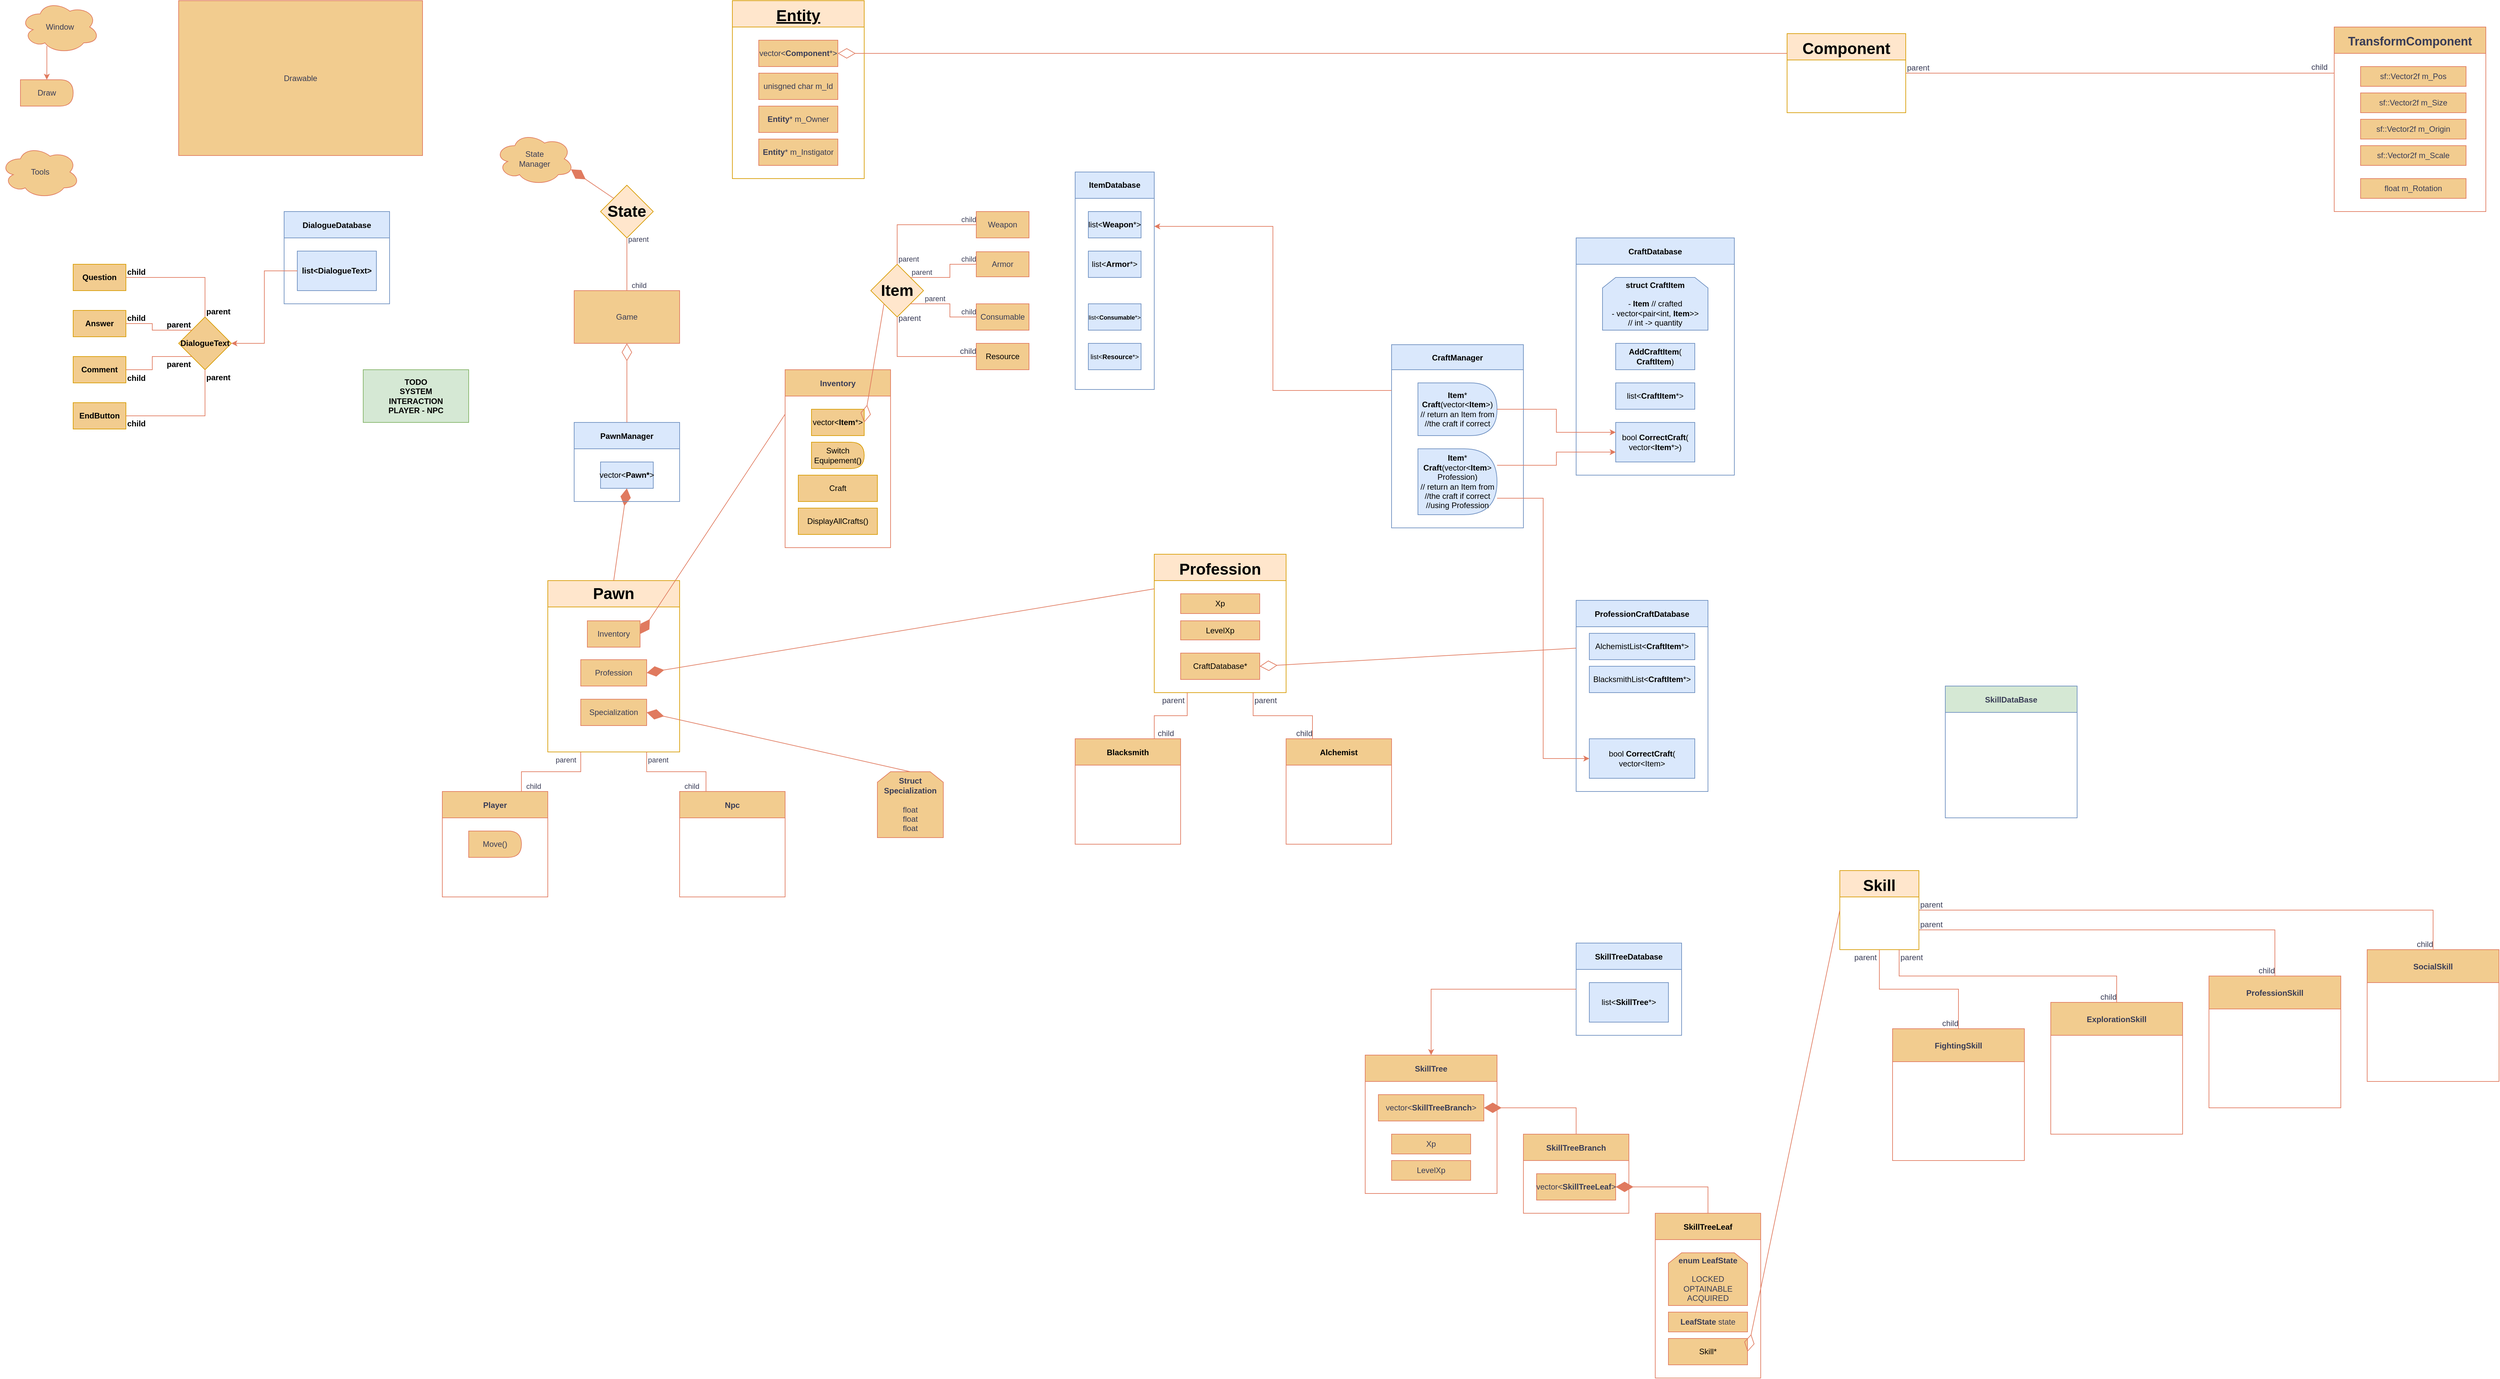 <mxfile version="24.8.4">
  <diagram name="Page-1" id="PlWj3B3dQWKrGn9RvDhj">
    <mxGraphModel dx="1434" dy="738" grid="1" gridSize="10" guides="1" tooltips="1" connect="1" arrows="1" fold="1" page="1" pageScale="1" pageWidth="3840" pageHeight="2160" background="none" math="0" shadow="0">
      <root>
        <mxCell id="0" />
        <mxCell id="1" parent="0" />
        <mxCell id="kZ3E673snCELfS5Q31nj-23" value="Window" style="ellipse;shape=cloud;whiteSpace=wrap;html=1;labelBackgroundColor=none;rounded=0;fillColor=#F2CC8F;strokeColor=#E07A5F;fontColor=#393C56;" parent="1" vertex="1">
          <mxGeometry x="40" y="40" width="120" height="80" as="geometry" />
        </mxCell>
        <mxCell id="kZ3E673snCELfS5Q31nj-25" value="Tools" style="ellipse;shape=cloud;whiteSpace=wrap;html=1;labelBackgroundColor=none;rounded=0;fillColor=#F2CC8F;strokeColor=#E07A5F;fontColor=#393C56;" parent="1" vertex="1">
          <mxGeometry x="10" y="260" width="120" height="80" as="geometry" />
        </mxCell>
        <mxCell id="kZ3E673snCELfS5Q31nj-31" value="Draw" style="shape=delay;whiteSpace=wrap;html=1;labelBackgroundColor=none;rounded=0;fillColor=#F2CC8F;strokeColor=#E07A5F;fontColor=#393C56;" parent="1" vertex="1">
          <mxGeometry x="40" y="160" width="80" height="40" as="geometry" />
        </mxCell>
        <mxCell id="kZ3E673snCELfS5Q31nj-32" style="edgeStyle=orthogonalEdgeStyle;rounded=0;orthogonalLoop=1;jettySize=auto;html=1;exitX=0.334;exitY=0.859;exitDx=0;exitDy=0;exitPerimeter=0;entryX=0.5;entryY=0;entryDx=0;entryDy=0;labelBackgroundColor=none;fontColor=default;strokeColor=#E07A5F;" parent="1" source="kZ3E673snCELfS5Q31nj-23" target="kZ3E673snCELfS5Q31nj-31" edge="1">
          <mxGeometry relative="1" as="geometry" />
        </mxCell>
        <mxCell id="kZ3E673snCELfS5Q31nj-33" value="Rectangle" style="ellipse;shape=cloud;whiteSpace=wrap;html=1;labelBackgroundColor=none;rounded=0;fillColor=#F2CC8F;strokeColor=#E07A5F;fontColor=#393C56;" parent="1" vertex="1">
          <mxGeometry x="320" y="160" width="120" height="80" as="geometry" />
        </mxCell>
        <mxCell id="kZ3E673snCELfS5Q31nj-34" value="Text" style="ellipse;shape=cloud;whiteSpace=wrap;html=1;labelBackgroundColor=none;rounded=0;fillColor=#F2CC8F;strokeColor=#E07A5F;fontColor=#393C56;" parent="1" vertex="1">
          <mxGeometry x="480" y="160" width="120" height="80" as="geometry" />
        </mxCell>
        <mxCell id="kZ3E673snCELfS5Q31nj-35" value="Drawable" style="ellipse;shape=cloud;whiteSpace=wrap;html=1;labelBackgroundColor=none;rounded=0;fillColor=#F2CC8F;strokeColor=#E07A5F;fontColor=#393C56;" parent="1" vertex="1">
          <mxGeometry x="280" y="40" width="120" height="80" as="geometry" />
        </mxCell>
        <mxCell id="kZ3E673snCELfS5Q31nj-40" value="" style="shape=flexArrow;endArrow=classic;html=1;rounded=0;entryX=0.4;entryY=0.1;entryDx=0;entryDy=0;entryPerimeter=0;labelBackgroundColor=none;fontColor=default;strokeColor=#E07A5F;" parent="1" source="kZ3E673snCELfS5Q31nj-35" target="kZ3E673snCELfS5Q31nj-33" edge="1">
          <mxGeometry width="50" height="50" relative="1" as="geometry">
            <mxPoint x="490" y="240" as="sourcePoint" />
            <mxPoint x="540" y="190" as="targetPoint" />
          </mxGeometry>
        </mxCell>
        <mxCell id="kZ3E673snCELfS5Q31nj-41" value="" style="shape=flexArrow;endArrow=classic;html=1;rounded=0;exitX=0.8;exitY=0.8;exitDx=0;exitDy=0;exitPerimeter=0;labelBackgroundColor=none;fontColor=default;strokeColor=#E07A5F;" parent="1" source="kZ3E673snCELfS5Q31nj-35" target="kZ3E673snCELfS5Q31nj-34" edge="1">
          <mxGeometry width="50" height="50" relative="1" as="geometry">
            <mxPoint x="490" y="240" as="sourcePoint" />
            <mxPoint x="540" y="190" as="targetPoint" />
          </mxGeometry>
        </mxCell>
        <mxCell id="kZ3E673snCELfS5Q31nj-42" value="Drawable" style="rounded=0;whiteSpace=wrap;html=1;labelBackgroundColor=none;fillColor=#F2CC8F;strokeColor=#E07A5F;fontColor=#393C56;" parent="1" vertex="1">
          <mxGeometry x="280" y="40" width="370" height="235" as="geometry" />
        </mxCell>
        <mxCell id="kZ3E673snCELfS5Q31nj-60" value="State&lt;div&gt;Manager&lt;/div&gt;" style="ellipse;shape=cloud;whiteSpace=wrap;html=1;labelBackgroundColor=none;rounded=0;fillColor=#F2CC8F;strokeColor=#E07A5F;fontColor=#393C56;" parent="1" vertex="1">
          <mxGeometry x="760" y="240" width="120" height="80" as="geometry" />
        </mxCell>
        <mxCell id="kZ3E673snCELfS5Q31nj-62" value="&lt;b&gt;&lt;font style=&quot;font-size: 24px;&quot;&gt;State&lt;/font&gt;&lt;/b&gt;" style="rhombus;whiteSpace=wrap;html=1;labelBackgroundColor=none;rounded=0;fillColor=#ffe6cc;strokeColor=#d79b00;" parent="1" vertex="1">
          <mxGeometry x="920" y="320" width="80" height="80" as="geometry" />
        </mxCell>
        <mxCell id="kZ3E673snCELfS5Q31nj-66" value="Game" style="whiteSpace=wrap;html=1;labelBackgroundColor=none;rounded=0;fillColor=#F2CC8F;strokeColor=#E07A5F;fontColor=#393C56;" parent="1" vertex="1">
          <mxGeometry x="880" y="480" width="160" height="80" as="geometry" />
        </mxCell>
        <mxCell id="kZ3E673snCELfS5Q31nj-67" value="" style="endArrow=none;html=1;edgeStyle=orthogonalEdgeStyle;rounded=0;exitX=0.5;exitY=1;exitDx=0;exitDy=0;entryX=0.5;entryY=0;entryDx=0;entryDy=0;labelBackgroundColor=none;fontColor=default;strokeColor=#E07A5F;" parent="1" source="kZ3E673snCELfS5Q31nj-62" target="kZ3E673snCELfS5Q31nj-66" edge="1">
          <mxGeometry relative="1" as="geometry">
            <mxPoint x="1090" y="410" as="sourcePoint" />
            <mxPoint x="1250" y="410" as="targetPoint" />
          </mxGeometry>
        </mxCell>
        <mxCell id="kZ3E673snCELfS5Q31nj-68" value="parent" style="edgeLabel;resizable=0;html=1;align=left;verticalAlign=bottom;labelBackgroundColor=none;rounded=0;fontColor=#393C56;" parent="kZ3E673snCELfS5Q31nj-67" connectable="0" vertex="1">
          <mxGeometry x="-1" relative="1" as="geometry">
            <mxPoint y="10" as="offset" />
          </mxGeometry>
        </mxCell>
        <mxCell id="kZ3E673snCELfS5Q31nj-69" value="child" style="edgeLabel;resizable=0;html=1;align=right;verticalAlign=bottom;labelBackgroundColor=none;rounded=0;fontColor=#393C56;" parent="kZ3E673snCELfS5Q31nj-67" connectable="0" vertex="1">
          <mxGeometry x="1" relative="1" as="geometry">
            <mxPoint x="30" as="offset" />
          </mxGeometry>
        </mxCell>
        <mxCell id="kZ3E673snCELfS5Q31nj-72" value="ItemDatabase" style="swimlane;whiteSpace=wrap;html=1;startSize=40;labelBackgroundColor=none;rounded=0;fillColor=#dae8fc;strokeColor=#6c8ebf;" parent="1" vertex="1">
          <mxGeometry x="1640" y="300" width="120" height="330" as="geometry">
            <mxRectangle x="1400" y="410" width="90" height="30" as="alternateBounds" />
          </mxGeometry>
        </mxCell>
        <mxCell id="wERcz5VRjjp3bPj3p1RH-54" value="list&amp;lt;&lt;b&gt;Weapon&lt;/b&gt;*&amp;gt;" style="whiteSpace=wrap;html=1;strokeColor=#6c8ebf;fillColor=#dae8fc;" parent="kZ3E673snCELfS5Q31nj-72" vertex="1">
          <mxGeometry x="20" y="60" width="80" height="40" as="geometry" />
        </mxCell>
        <mxCell id="wERcz5VRjjp3bPj3p1RH-56" value="list&amp;lt;&lt;b&gt;Armor&lt;/b&gt;*&amp;gt;" style="whiteSpace=wrap;html=1;strokeColor=#6c8ebf;fillColor=#dae8fc;" parent="kZ3E673snCELfS5Q31nj-72" vertex="1">
          <mxGeometry x="20" y="120" width="80" height="40" as="geometry" />
        </mxCell>
        <mxCell id="wERcz5VRjjp3bPj3p1RH-57" value="&lt;font style=&quot;font-size: 9px;&quot;&gt;list&amp;lt;&lt;b&gt;Consumable&lt;/b&gt;*&amp;gt;&lt;/font&gt;" style="whiteSpace=wrap;html=1;strokeColor=#6c8ebf;fillColor=#dae8fc;" parent="kZ3E673snCELfS5Q31nj-72" vertex="1">
          <mxGeometry x="20" y="200" width="80" height="40" as="geometry" />
        </mxCell>
        <mxCell id="wERcz5VRjjp3bPj3p1RH-109" value="&lt;font style=&quot;font-size: 10px; font-weight: normal;&quot;&gt;list&amp;lt;&lt;/font&gt;&lt;font style=&quot;font-size: 10px;&quot;&gt;Resource&lt;/font&gt;&lt;font style=&quot;font-size: 10px; font-weight: normal;&quot;&gt;*&amp;gt;&lt;/font&gt;" style="whiteSpace=wrap;html=1;fillStyle=auto;strokeColor=#6c8ebf;align=center;verticalAlign=middle;fontFamily=Helvetica;fontSize=12;fontStyle=1;fillColor=#dae8fc;" parent="kZ3E673snCELfS5Q31nj-72" vertex="1">
          <mxGeometry x="20" y="260" width="80" height="40" as="geometry" />
        </mxCell>
        <mxCell id="kZ3E673snCELfS5Q31nj-102" value="&lt;font style=&quot;font-size: 24px;&quot;&gt;Pawn&lt;/font&gt;" style="swimlane;whiteSpace=wrap;html=1;startSize=40;labelBackgroundColor=none;rounded=0;fillColor=#ffe6cc;strokeColor=#d79b00;" parent="1" vertex="1">
          <mxGeometry x="840" y="920" width="200" height="260" as="geometry" />
        </mxCell>
        <mxCell id="wERcz5VRjjp3bPj3p1RH-38" value="Inventory" style="whiteSpace=wrap;html=1;labelBackgroundColor=none;rounded=0;fillColor=#F2CC8F;strokeColor=#E07A5F;fontColor=#393C56;" parent="kZ3E673snCELfS5Q31nj-102" vertex="1">
          <mxGeometry x="60" y="61" width="80" height="40" as="geometry" />
        </mxCell>
        <mxCell id="XGUxbLaPOQHml9Gsg8VW-108" value="Profession" style="whiteSpace=wrap;html=1;rounded=0;strokeColor=#E07A5F;align=center;verticalAlign=middle;fontFamily=Helvetica;fontSize=12;fontColor=#393C56;labelBackgroundColor=none;fillColor=#F2CC8F;" vertex="1" parent="kZ3E673snCELfS5Q31nj-102">
          <mxGeometry x="50" y="120" width="100" height="40" as="geometry" />
        </mxCell>
        <mxCell id="XGUxbLaPOQHml9Gsg8VW-180" value="Specialization" style="whiteSpace=wrap;html=1;rounded=0;strokeColor=#E07A5F;align=center;verticalAlign=middle;fontFamily=Helvetica;fontSize=12;fontColor=#393C56;labelBackgroundColor=none;fillColor=#F2CC8F;" vertex="1" parent="kZ3E673snCELfS5Q31nj-102">
          <mxGeometry x="50" y="180" width="100" height="40" as="geometry" />
        </mxCell>
        <mxCell id="wERcz5VRjjp3bPj3p1RH-4" value="Npc" style="swimlane;startSize=40;labelBackgroundColor=none;rounded=0;fillColor=#F2CC8F;strokeColor=#E07A5F;fontColor=#393C56;" parent="1" vertex="1">
          <mxGeometry x="1040" y="1240" width="160" height="160" as="geometry" />
        </mxCell>
        <mxCell id="wERcz5VRjjp3bPj3p1RH-5" value="" style="endArrow=none;html=1;edgeStyle=orthogonalEdgeStyle;rounded=0;exitX=0.75;exitY=1;exitDx=0;exitDy=0;entryX=0.25;entryY=0;entryDx=0;entryDy=0;labelBackgroundColor=none;fontColor=default;strokeColor=#E07A5F;" parent="1" source="kZ3E673snCELfS5Q31nj-102" target="wERcz5VRjjp3bPj3p1RH-4" edge="1">
          <mxGeometry relative="1" as="geometry">
            <mxPoint x="1080" y="880" as="sourcePoint" />
            <mxPoint x="1240" y="880" as="targetPoint" />
          </mxGeometry>
        </mxCell>
        <mxCell id="wERcz5VRjjp3bPj3p1RH-6" value="parent" style="edgeLabel;resizable=0;html=1;align=left;verticalAlign=bottom;labelBackgroundColor=none;rounded=0;fontColor=#393C56;" parent="wERcz5VRjjp3bPj3p1RH-5" connectable="0" vertex="1">
          <mxGeometry x="-1" relative="1" as="geometry">
            <mxPoint y="20" as="offset" />
          </mxGeometry>
        </mxCell>
        <mxCell id="wERcz5VRjjp3bPj3p1RH-7" value="child" style="edgeLabel;resizable=0;html=1;align=right;verticalAlign=bottom;labelBackgroundColor=none;rounded=0;fontColor=#393C56;" parent="wERcz5VRjjp3bPj3p1RH-5" connectable="0" vertex="1">
          <mxGeometry x="1" relative="1" as="geometry">
            <mxPoint x="-10" as="offset" />
          </mxGeometry>
        </mxCell>
        <mxCell id="wERcz5VRjjp3bPj3p1RH-8" value="Player" style="swimlane;startSize=40;labelBackgroundColor=none;rounded=0;fillColor=#F2CC8F;strokeColor=#E07A5F;fontColor=#393C56;" parent="1" vertex="1">
          <mxGeometry x="680" y="1240" width="160" height="160" as="geometry" />
        </mxCell>
        <mxCell id="wERcz5VRjjp3bPj3p1RH-42" value="Move()" style="shape=delay;whiteSpace=wrap;html=1;labelBackgroundColor=none;fillColor=#F2CC8F;strokeColor=#E07A5F;fontColor=#393C56;" parent="wERcz5VRjjp3bPj3p1RH-8" vertex="1">
          <mxGeometry x="40" y="60" width="80" height="40" as="geometry" />
        </mxCell>
        <mxCell id="wERcz5VRjjp3bPj3p1RH-9" value="" style="endArrow=none;html=1;edgeStyle=orthogonalEdgeStyle;rounded=0;exitX=0.25;exitY=1;exitDx=0;exitDy=0;entryX=0.75;entryY=0;entryDx=0;entryDy=0;labelBackgroundColor=none;fontColor=default;strokeColor=#E07A5F;" parent="1" source="kZ3E673snCELfS5Q31nj-102" target="wERcz5VRjjp3bPj3p1RH-8" edge="1">
          <mxGeometry relative="1" as="geometry">
            <mxPoint x="710" y="880" as="sourcePoint" />
            <mxPoint x="870" y="880" as="targetPoint" />
          </mxGeometry>
        </mxCell>
        <mxCell id="wERcz5VRjjp3bPj3p1RH-10" value="parent" style="edgeLabel;resizable=0;html=1;align=left;verticalAlign=bottom;labelBackgroundColor=none;rounded=0;fontColor=#393C56;" parent="wERcz5VRjjp3bPj3p1RH-9" connectable="0" vertex="1">
          <mxGeometry x="-1" relative="1" as="geometry">
            <mxPoint x="-40" y="20" as="offset" />
          </mxGeometry>
        </mxCell>
        <mxCell id="wERcz5VRjjp3bPj3p1RH-11" value="child" style="edgeLabel;resizable=0;html=1;align=right;verticalAlign=bottom;labelBackgroundColor=none;rounded=0;fontColor=#393C56;" parent="wERcz5VRjjp3bPj3p1RH-9" connectable="0" vertex="1">
          <mxGeometry x="1" relative="1" as="geometry">
            <mxPoint x="30" as="offset" />
          </mxGeometry>
        </mxCell>
        <mxCell id="wERcz5VRjjp3bPj3p1RH-13" value="Inventory" style="swimlane;startSize=40;labelBackgroundColor=none;rounded=0;fillColor=#F2CC8F;strokeColor=#E07A5F;fontColor=#393C56;" parent="1" vertex="1">
          <mxGeometry x="1200" y="600" width="160" height="270" as="geometry">
            <mxRectangle x="880" y="690" width="90" height="40" as="alternateBounds" />
          </mxGeometry>
        </mxCell>
        <mxCell id="wERcz5VRjjp3bPj3p1RH-18" value="vector&amp;lt;&lt;b&gt;Item&lt;/b&gt;*&amp;gt;" style="whiteSpace=wrap;html=1;labelBackgroundColor=none;rounded=0;fillColor=#F2CC8F;strokeColor=#d79b00;" parent="wERcz5VRjjp3bPj3p1RH-13" vertex="1">
          <mxGeometry x="40" y="60" width="80" height="40" as="geometry" />
        </mxCell>
        <mxCell id="wERcz5VRjjp3bPj3p1RH-62" value="Switch&lt;div&gt;Equipement()&lt;/div&gt;" style="shape=delay;whiteSpace=wrap;html=1;strokeColor=#d79b00;fillColor=#F2CC8F;" parent="wERcz5VRjjp3bPj3p1RH-13" vertex="1">
          <mxGeometry x="40" y="110" width="80" height="40" as="geometry" />
        </mxCell>
        <mxCell id="XGUxbLaPOQHml9Gsg8VW-16" value="Craft" style="whiteSpace=wrap;html=1;fillColor=#F2CC8F;strokeColor=#d79b00;" vertex="1" parent="wERcz5VRjjp3bPj3p1RH-13">
          <mxGeometry x="20" y="160" width="120" height="40" as="geometry" />
        </mxCell>
        <mxCell id="XGUxbLaPOQHml9Gsg8VW-17" value="DisplayAllCrafts()" style="whiteSpace=wrap;html=1;fillColor=#F2CC8F;strokeColor=#d79b00;" vertex="1" parent="wERcz5VRjjp3bPj3p1RH-13">
          <mxGeometry x="20" y="210" width="120" height="40" as="geometry" />
        </mxCell>
        <mxCell id="wERcz5VRjjp3bPj3p1RH-20" value="Weapon" style="whiteSpace=wrap;html=1;labelBackgroundColor=none;rounded=0;fillColor=#F2CC8F;strokeColor=#E07A5F;fontColor=#393C56;" parent="1" vertex="1">
          <mxGeometry x="1490" y="360" width="80" height="40" as="geometry" />
        </mxCell>
        <mxCell id="wERcz5VRjjp3bPj3p1RH-21" value="Armor" style="whiteSpace=wrap;html=1;labelBackgroundColor=none;rounded=0;fillColor=#F2CC8F;strokeColor=#E07A5F;fontColor=#393C56;" parent="1" vertex="1">
          <mxGeometry x="1490" y="421" width="80" height="38" as="geometry" />
        </mxCell>
        <mxCell id="wERcz5VRjjp3bPj3p1RH-22" value="Consumable" style="whiteSpace=wrap;html=1;labelBackgroundColor=none;rounded=0;fillColor=#F2CC8F;strokeColor=#E07A5F;fontColor=#393C56;" parent="1" vertex="1">
          <mxGeometry x="1490" y="500" width="80" height="40" as="geometry" />
        </mxCell>
        <mxCell id="wERcz5VRjjp3bPj3p1RH-23" value="&lt;font style=&quot;font-size: 24px;&quot;&gt;&lt;b&gt;Item&lt;/b&gt;&lt;/font&gt;" style="rhombus;whiteSpace=wrap;html=1;labelBackgroundColor=none;rounded=0;fillColor=#ffe6cc;strokeColor=#d79b00;" parent="1" vertex="1">
          <mxGeometry x="1330" y="440" width="80" height="80" as="geometry" />
        </mxCell>
        <mxCell id="wERcz5VRjjp3bPj3p1RH-25" value="" style="endArrow=none;html=1;edgeStyle=orthogonalEdgeStyle;rounded=0;exitX=0.5;exitY=0;exitDx=0;exitDy=0;entryX=0;entryY=0.5;entryDx=0;entryDy=0;labelBackgroundColor=none;fontColor=default;strokeColor=#E07A5F;" parent="1" source="wERcz5VRjjp3bPj3p1RH-23" target="wERcz5VRjjp3bPj3p1RH-20" edge="1">
          <mxGeometry relative="1" as="geometry">
            <mxPoint x="1430" y="430" as="sourcePoint" />
            <mxPoint x="1570" y="410" as="targetPoint" />
          </mxGeometry>
        </mxCell>
        <mxCell id="wERcz5VRjjp3bPj3p1RH-26" value="parent" style="edgeLabel;resizable=0;html=1;align=left;verticalAlign=bottom;labelBackgroundColor=none;rounded=0;fontColor=#393C56;" parent="wERcz5VRjjp3bPj3p1RH-25" connectable="0" vertex="1">
          <mxGeometry x="-1" relative="1" as="geometry" />
        </mxCell>
        <mxCell id="wERcz5VRjjp3bPj3p1RH-27" value="child" style="edgeLabel;resizable=0;html=1;align=right;verticalAlign=bottom;labelBackgroundColor=none;rounded=0;fontColor=#393C56;" parent="wERcz5VRjjp3bPj3p1RH-25" connectable="0" vertex="1">
          <mxGeometry x="1" relative="1" as="geometry" />
        </mxCell>
        <mxCell id="wERcz5VRjjp3bPj3p1RH-28" value="" style="endArrow=none;html=1;edgeStyle=orthogonalEdgeStyle;rounded=0;exitX=1;exitY=0;exitDx=0;exitDy=0;entryX=0;entryY=0.5;entryDx=0;entryDy=0;labelBackgroundColor=none;fontColor=default;strokeColor=#E07A5F;" parent="1" source="wERcz5VRjjp3bPj3p1RH-23" target="wERcz5VRjjp3bPj3p1RH-21" edge="1">
          <mxGeometry relative="1" as="geometry">
            <mxPoint x="1410" y="520" as="sourcePoint" />
            <mxPoint x="1570" y="520" as="targetPoint" />
          </mxGeometry>
        </mxCell>
        <mxCell id="wERcz5VRjjp3bPj3p1RH-29" value="parent" style="edgeLabel;resizable=0;html=1;align=left;verticalAlign=bottom;labelBackgroundColor=none;rounded=0;fontColor=#393C56;" parent="wERcz5VRjjp3bPj3p1RH-28" connectable="0" vertex="1">
          <mxGeometry x="-1" relative="1" as="geometry" />
        </mxCell>
        <mxCell id="wERcz5VRjjp3bPj3p1RH-30" value="child" style="edgeLabel;resizable=0;html=1;align=right;verticalAlign=bottom;labelBackgroundColor=none;rounded=0;fontColor=#393C56;" parent="wERcz5VRjjp3bPj3p1RH-28" connectable="0" vertex="1">
          <mxGeometry x="1" relative="1" as="geometry" />
        </mxCell>
        <mxCell id="wERcz5VRjjp3bPj3p1RH-31" value="" style="endArrow=none;html=1;edgeStyle=orthogonalEdgeStyle;rounded=0;exitX=1;exitY=1;exitDx=0;exitDy=0;entryX=0;entryY=0.5;entryDx=0;entryDy=0;labelBackgroundColor=none;fontColor=default;strokeColor=#E07A5F;" parent="1" source="wERcz5VRjjp3bPj3p1RH-23" target="wERcz5VRjjp3bPj3p1RH-22" edge="1">
          <mxGeometry relative="1" as="geometry">
            <mxPoint x="1420" y="580" as="sourcePoint" />
            <mxPoint x="1580" y="580" as="targetPoint" />
          </mxGeometry>
        </mxCell>
        <mxCell id="wERcz5VRjjp3bPj3p1RH-32" value="parent" style="edgeLabel;resizable=0;html=1;align=left;verticalAlign=bottom;labelBackgroundColor=none;rounded=0;fontColor=#393C56;" parent="wERcz5VRjjp3bPj3p1RH-31" connectable="0" vertex="1">
          <mxGeometry x="-1" relative="1" as="geometry">
            <mxPoint x="20" as="offset" />
          </mxGeometry>
        </mxCell>
        <mxCell id="wERcz5VRjjp3bPj3p1RH-33" value="child" style="edgeLabel;resizable=0;html=1;align=right;verticalAlign=bottom;labelBackgroundColor=none;rounded=0;fontColor=#393C56;" parent="wERcz5VRjjp3bPj3p1RH-31" connectable="0" vertex="1">
          <mxGeometry x="1" relative="1" as="geometry" />
        </mxCell>
        <mxCell id="wERcz5VRjjp3bPj3p1RH-50" value="" style="endArrow=diamondThin;endFill=1;endSize=24;html=1;rounded=0;strokeColor=#E07A5F;fontColor=#393C56;fillColor=#F2CC8F;exitX=0.5;exitY=0;exitDx=0;exitDy=0;entryX=0.5;entryY=1;entryDx=0;entryDy=0;" parent="1" source="kZ3E673snCELfS5Q31nj-102" target="wERcz5VRjjp3bPj3p1RH-72" edge="1">
          <mxGeometry width="160" relative="1" as="geometry">
            <mxPoint x="990" y="880" as="sourcePoint" />
            <mxPoint x="966.0" y="866" as="targetPoint" />
          </mxGeometry>
        </mxCell>
        <mxCell id="wERcz5VRjjp3bPj3p1RH-51" value="" style="endArrow=diamondThin;endFill=1;endSize=24;html=1;rounded=0;strokeColor=#E07A5F;fontColor=#393C56;fillColor=#F2CC8F;exitX=0;exitY=0;exitDx=0;exitDy=0;entryX=0.96;entryY=0.7;entryDx=0;entryDy=0;entryPerimeter=0;" parent="1" source="kZ3E673snCELfS5Q31nj-62" target="kZ3E673snCELfS5Q31nj-60" edge="1">
          <mxGeometry width="160" relative="1" as="geometry">
            <mxPoint x="900" y="280" as="sourcePoint" />
            <mxPoint x="1060" y="280" as="targetPoint" />
          </mxGeometry>
        </mxCell>
        <mxCell id="wERcz5VRjjp3bPj3p1RH-61" value="" style="endArrow=diamondThin;endFill=0;endSize=24;html=1;rounded=0;strokeColor=#E07A5F;fontColor=#393C56;fillColor=#F2CC8F;exitX=0;exitY=1;exitDx=0;exitDy=0;entryX=1;entryY=0.5;entryDx=0;entryDy=0;" parent="1" source="wERcz5VRjjp3bPj3p1RH-23" target="wERcz5VRjjp3bPj3p1RH-18" edge="1">
          <mxGeometry width="160" relative="1" as="geometry">
            <mxPoint x="1160" y="550" as="sourcePoint" />
            <mxPoint x="1320" y="550" as="targetPoint" />
          </mxGeometry>
        </mxCell>
        <mxCell id="wERcz5VRjjp3bPj3p1RH-71" value="PawnManager" style="swimlane;strokeColor=#6c8ebf;fillColor=#dae8fc;startSize=40;" parent="1" vertex="1">
          <mxGeometry x="880" y="680" width="160" height="120" as="geometry" />
        </mxCell>
        <mxCell id="wERcz5VRjjp3bPj3p1RH-72" value="&lt;span style=&quot;font-weight: normal;&quot;&gt;vector&amp;lt;&lt;/span&gt;Pawn*&lt;span style=&quot;font-weight: normal;&quot;&gt;&amp;gt;&lt;/span&gt;" style="whiteSpace=wrap;html=1;strokeColor=#6c8ebf;align=center;verticalAlign=middle;fontFamily=Helvetica;fontSize=12;fontStyle=1;fillColor=#dae8fc;" parent="wERcz5VRjjp3bPj3p1RH-71" vertex="1">
          <mxGeometry x="40" y="60" width="80" height="40" as="geometry" />
        </mxCell>
        <mxCell id="wERcz5VRjjp3bPj3p1RH-74" value="" style="endArrow=diamondThin;endFill=0;endSize=24;html=1;rounded=0;strokeColor=#E07A5F;fontFamily=Helvetica;fontSize=12;fontColor=#393C56;fontStyle=1;fillColor=#F2CC8F;exitX=0.5;exitY=0;exitDx=0;exitDy=0;entryX=0.5;entryY=1;entryDx=0;entryDy=0;" parent="1" source="wERcz5VRjjp3bPj3p1RH-71" target="kZ3E673snCELfS5Q31nj-66" edge="1">
          <mxGeometry width="160" relative="1" as="geometry">
            <mxPoint x="640" y="470" as="sourcePoint" />
            <mxPoint x="800" y="470" as="targetPoint" />
          </mxGeometry>
        </mxCell>
        <mxCell id="wERcz5VRjjp3bPj3p1RH-78" value="DialogueDatabase" style="swimlane;strokeColor=#6c8ebf;align=center;verticalAlign=middle;fontFamily=Helvetica;fontSize=12;fontStyle=1;fillColor=#dae8fc;startSize=40;fillStyle=auto;" parent="1" vertex="1">
          <mxGeometry x="440" y="360" width="160" height="140" as="geometry" />
        </mxCell>
        <mxCell id="wERcz5VRjjp3bPj3p1RH-79" value="list&amp;lt;DialogueText&amp;gt;" style="whiteSpace=wrap;html=1;fillStyle=auto;strokeColor=#6c8ebf;align=center;verticalAlign=middle;fontFamily=Helvetica;fontSize=12;fontColor=default;fontStyle=1;fillColor=#dae8fc;" parent="wERcz5VRjjp3bPj3p1RH-78" vertex="1">
          <mxGeometry x="20" y="60" width="120" height="60" as="geometry" />
        </mxCell>
        <mxCell id="wERcz5VRjjp3bPj3p1RH-81" value="DialogueText" style="rhombus;whiteSpace=wrap;html=1;fillStyle=auto;strokeColor=#d79b00;align=center;verticalAlign=middle;fontFamily=Helvetica;fontSize=12;fontStyle=1;fillColor=#F2CC8F;" parent="1" vertex="1">
          <mxGeometry x="280" y="520" width="80" height="80" as="geometry" />
        </mxCell>
        <mxCell id="wERcz5VRjjp3bPj3p1RH-82" value="Question" style="whiteSpace=wrap;html=1;fillStyle=auto;strokeColor=#d79b00;align=center;verticalAlign=middle;fontFamily=Helvetica;fontSize=12;fontColor=default;fontStyle=1;fillColor=#F2CC8F;" parent="1" vertex="1">
          <mxGeometry x="120" y="440" width="80" height="40" as="geometry" />
        </mxCell>
        <mxCell id="wERcz5VRjjp3bPj3p1RH-83" value="Answer" style="whiteSpace=wrap;html=1;fillStyle=auto;strokeColor=#d79b00;align=center;verticalAlign=middle;fontFamily=Helvetica;fontSize=12;fontColor=default;fontStyle=1;fillColor=#F2CC8F;" parent="1" vertex="1">
          <mxGeometry x="120" y="510" width="80" height="40" as="geometry" />
        </mxCell>
        <mxCell id="wERcz5VRjjp3bPj3p1RH-84" value="Comment" style="whiteSpace=wrap;html=1;fillStyle=auto;strokeColor=#d79b00;align=center;verticalAlign=middle;fontFamily=Helvetica;fontSize=12;fontColor=default;fontStyle=1;fillColor=#F2CC8F;" parent="1" vertex="1">
          <mxGeometry x="120" y="580" width="80" height="40" as="geometry" />
        </mxCell>
        <mxCell id="wERcz5VRjjp3bPj3p1RH-85" value="EndButton" style="whiteSpace=wrap;html=1;fillStyle=auto;strokeColor=#d79b00;align=center;verticalAlign=middle;fontFamily=Helvetica;fontSize=12;fontColor=default;fontStyle=1;fillColor=#F2CC8F;" parent="1" vertex="1">
          <mxGeometry x="120" y="650" width="80" height="40" as="geometry" />
        </mxCell>
        <mxCell id="wERcz5VRjjp3bPj3p1RH-88" value="" style="endArrow=none;html=1;edgeStyle=orthogonalEdgeStyle;rounded=0;strokeColor=#E07A5F;fontFamily=Helvetica;fontSize=12;fontColor=default;fontStyle=1;fillColor=#F2CC8F;exitX=0.5;exitY=0;exitDx=0;exitDy=0;entryX=1;entryY=0.5;entryDx=0;entryDy=0;" parent="1" source="wERcz5VRjjp3bPj3p1RH-81" target="wERcz5VRjjp3bPj3p1RH-82" edge="1">
          <mxGeometry relative="1" as="geometry">
            <mxPoint x="400" y="400" as="sourcePoint" />
            <mxPoint x="560" y="400" as="targetPoint" />
          </mxGeometry>
        </mxCell>
        <mxCell id="wERcz5VRjjp3bPj3p1RH-89" value="parent" style="edgeLabel;resizable=0;html=1;align=left;verticalAlign=bottom;fillStyle=auto;strokeColor=#d79b00;fontFamily=Helvetica;fontSize=12;fontColor=default;fontStyle=1;fillColor=#ffe6cc;" parent="wERcz5VRjjp3bPj3p1RH-88" connectable="0" vertex="1">
          <mxGeometry x="-1" relative="1" as="geometry">
            <mxPoint as="offset" />
          </mxGeometry>
        </mxCell>
        <mxCell id="wERcz5VRjjp3bPj3p1RH-90" value="child" style="edgeLabel;resizable=0;html=1;align=right;verticalAlign=bottom;fillStyle=auto;strokeColor=#d79b00;fontFamily=Helvetica;fontSize=12;fontColor=default;fontStyle=1;fillColor=#ffe6cc;" parent="wERcz5VRjjp3bPj3p1RH-88" connectable="0" vertex="1">
          <mxGeometry x="1" relative="1" as="geometry">
            <mxPoint x="30" as="offset" />
          </mxGeometry>
        </mxCell>
        <mxCell id="wERcz5VRjjp3bPj3p1RH-91" value="" style="endArrow=none;html=1;edgeStyle=orthogonalEdgeStyle;rounded=0;strokeColor=#E07A5F;fontFamily=Helvetica;fontSize=12;fontColor=default;fontStyle=1;fillColor=#F2CC8F;exitX=0;exitY=0;exitDx=0;exitDy=0;entryX=1;entryY=0.5;entryDx=0;entryDy=0;" parent="1" source="wERcz5VRjjp3bPj3p1RH-81" target="wERcz5VRjjp3bPj3p1RH-83" edge="1">
          <mxGeometry relative="1" as="geometry">
            <mxPoint x="300" y="570" as="sourcePoint" />
            <mxPoint x="460" y="570" as="targetPoint" />
          </mxGeometry>
        </mxCell>
        <mxCell id="wERcz5VRjjp3bPj3p1RH-92" value="parent" style="edgeLabel;resizable=0;html=1;align=left;verticalAlign=bottom;fillStyle=auto;strokeColor=#d79b00;fontFamily=Helvetica;fontSize=12;fontColor=default;fontStyle=1;fillColor=#ffe6cc;" parent="wERcz5VRjjp3bPj3p1RH-91" connectable="0" vertex="1">
          <mxGeometry x="-1" relative="1" as="geometry">
            <mxPoint x="-40" y="60" as="offset" />
          </mxGeometry>
        </mxCell>
        <mxCell id="wERcz5VRjjp3bPj3p1RH-93" value="child" style="edgeLabel;resizable=0;html=1;align=right;verticalAlign=bottom;fillStyle=auto;strokeColor=#d79b00;fontFamily=Helvetica;fontSize=12;fontColor=default;fontStyle=1;fillColor=#ffe6cc;" parent="wERcz5VRjjp3bPj3p1RH-91" connectable="0" vertex="1">
          <mxGeometry x="1" relative="1" as="geometry">
            <mxPoint x="30" as="offset" />
          </mxGeometry>
        </mxCell>
        <mxCell id="wERcz5VRjjp3bPj3p1RH-94" value="" style="endArrow=none;html=1;edgeStyle=orthogonalEdgeStyle;rounded=0;strokeColor=#E07A5F;fontFamily=Helvetica;fontSize=12;fontColor=default;fontStyle=1;fillColor=#F2CC8F;exitX=0;exitY=1;exitDx=0;exitDy=0;entryX=1;entryY=0.5;entryDx=0;entryDy=0;" parent="1" source="wERcz5VRjjp3bPj3p1RH-81" target="wERcz5VRjjp3bPj3p1RH-84" edge="1">
          <mxGeometry relative="1" as="geometry">
            <mxPoint x="300" y="610" as="sourcePoint" />
            <mxPoint x="460" y="610" as="targetPoint" />
          </mxGeometry>
        </mxCell>
        <mxCell id="wERcz5VRjjp3bPj3p1RH-95" value="parent" style="edgeLabel;resizable=0;html=1;align=left;verticalAlign=bottom;fillStyle=auto;strokeColor=#d79b00;fontFamily=Helvetica;fontSize=12;fontColor=default;fontStyle=1;fillColor=#ffe6cc;" parent="wERcz5VRjjp3bPj3p1RH-94" connectable="0" vertex="1">
          <mxGeometry x="-1" relative="1" as="geometry">
            <mxPoint x="-40" y="-40" as="offset" />
          </mxGeometry>
        </mxCell>
        <mxCell id="wERcz5VRjjp3bPj3p1RH-96" value="child" style="edgeLabel;resizable=0;html=1;align=right;verticalAlign=bottom;fillStyle=auto;strokeColor=#d79b00;fontFamily=Helvetica;fontSize=12;fontColor=default;fontStyle=1;fillColor=#ffe6cc;" parent="wERcz5VRjjp3bPj3p1RH-94" connectable="0" vertex="1">
          <mxGeometry x="1" relative="1" as="geometry">
            <mxPoint x="30" y="21" as="offset" />
          </mxGeometry>
        </mxCell>
        <mxCell id="wERcz5VRjjp3bPj3p1RH-97" value="" style="endArrow=none;html=1;edgeStyle=orthogonalEdgeStyle;rounded=0;strokeColor=#E07A5F;fontFamily=Helvetica;fontSize=12;fontColor=default;fontStyle=1;fillColor=#F2CC8F;exitX=0.5;exitY=1;exitDx=0;exitDy=0;entryX=1;entryY=0.5;entryDx=0;entryDy=0;" parent="1" source="wERcz5VRjjp3bPj3p1RH-81" target="wERcz5VRjjp3bPj3p1RH-85" edge="1">
          <mxGeometry relative="1" as="geometry">
            <mxPoint x="330" y="640" as="sourcePoint" />
            <mxPoint x="490" y="640" as="targetPoint" />
          </mxGeometry>
        </mxCell>
        <mxCell id="wERcz5VRjjp3bPj3p1RH-98" value="parent" style="edgeLabel;resizable=0;html=1;align=left;verticalAlign=bottom;fillStyle=auto;strokeColor=#d79b00;fontFamily=Helvetica;fontSize=12;fontColor=default;fontStyle=1;fillColor=#ffe6cc;" parent="wERcz5VRjjp3bPj3p1RH-97" connectable="0" vertex="1">
          <mxGeometry x="-1" relative="1" as="geometry">
            <mxPoint y="20" as="offset" />
          </mxGeometry>
        </mxCell>
        <mxCell id="wERcz5VRjjp3bPj3p1RH-99" value="child" style="edgeLabel;resizable=0;html=1;align=right;verticalAlign=bottom;fillStyle=auto;strokeColor=#d79b00;fontFamily=Helvetica;fontSize=12;fontColor=default;fontStyle=1;fillColor=#ffe6cc;" parent="wERcz5VRjjp3bPj3p1RH-97" connectable="0" vertex="1">
          <mxGeometry x="1" relative="1" as="geometry">
            <mxPoint x="30" y="20" as="offset" />
          </mxGeometry>
        </mxCell>
        <mxCell id="wERcz5VRjjp3bPj3p1RH-101" style="edgeStyle=orthogonalEdgeStyle;rounded=0;orthogonalLoop=1;jettySize=auto;html=1;exitX=0;exitY=0.5;exitDx=0;exitDy=0;entryX=1;entryY=0.5;entryDx=0;entryDy=0;strokeColor=#E07A5F;fontFamily=Helvetica;fontSize=12;fontColor=default;fontStyle=1;fillColor=#F2CC8F;" parent="1" source="wERcz5VRjjp3bPj3p1RH-79" target="wERcz5VRjjp3bPj3p1RH-81" edge="1">
          <mxGeometry relative="1" as="geometry" />
        </mxCell>
        <mxCell id="wERcz5VRjjp3bPj3p1RH-105" value="&lt;span style=&quot;font-weight: normal;&quot;&gt;Resource&lt;/span&gt;" style="whiteSpace=wrap;html=1;fillStyle=auto;align=center;verticalAlign=middle;fontFamily=Helvetica;fontSize=12;fontStyle=1;fillColor=#F2CC8F;strokeColor=#E07A5F;" parent="1" vertex="1">
          <mxGeometry x="1490" y="560" width="80" height="40" as="geometry" />
        </mxCell>
        <mxCell id="wERcz5VRjjp3bPj3p1RH-112" value="TODO&lt;div&gt;SYSTEM&lt;/div&gt;&lt;div&gt;INTERACTION&lt;/div&gt;&lt;div&gt;PLAYER - NPC&lt;/div&gt;" style="whiteSpace=wrap;html=1;fillStyle=auto;strokeColor=#82b366;align=center;verticalAlign=middle;fontFamily=Helvetica;fontSize=12;fontStyle=1;fillColor=#d5e8d4;" parent="1" vertex="1">
          <mxGeometry x="560" y="600" width="160" height="80" as="geometry" />
        </mxCell>
        <mxCell id="XGUxbLaPOQHml9Gsg8VW-2" value="CraftManager" style="swimlane;fillColor=#dae8fc;strokeColor=#6c8ebf;startSize=38;" vertex="1" parent="1">
          <mxGeometry x="2120" y="562" width="200" height="278" as="geometry" />
        </mxCell>
        <mxCell id="XGUxbLaPOQHml9Gsg8VW-7" value="&lt;b&gt;Item&lt;/b&gt;* &lt;b&gt;Craft&lt;/b&gt;(vector&amp;lt;&lt;b&gt;Item&lt;/b&gt;&amp;gt;)&lt;div&gt;// return an Item from //the craft if correct&lt;/div&gt;" style="shape=delay;whiteSpace=wrap;html=1;fillColor=#dae8fc;strokeColor=#6c8ebf;" vertex="1" parent="XGUxbLaPOQHml9Gsg8VW-2">
          <mxGeometry x="40" y="58" width="120" height="80" as="geometry" />
        </mxCell>
        <mxCell id="XGUxbLaPOQHml9Gsg8VW-53" value="&lt;b&gt;Item&lt;/b&gt;*&lt;div&gt;&lt;b&gt;Craft&lt;/b&gt;(vector&amp;lt;&lt;b&gt;Item&lt;/b&gt;&amp;gt;&lt;div&gt;Profession)&lt;div&gt;// return an Item from //the craft if correct&lt;/div&gt;&lt;/div&gt;&lt;div&gt;//using Profession&lt;/div&gt;&lt;/div&gt;" style="shape=delay;whiteSpace=wrap;html=1;fillColor=#dae8fc;strokeColor=#6c8ebf;" vertex="1" parent="XGUxbLaPOQHml9Gsg8VW-2">
          <mxGeometry x="40" y="158" width="120" height="100" as="geometry" />
        </mxCell>
        <mxCell id="XGUxbLaPOQHml9Gsg8VW-3" value="CraftDatabase" style="swimlane;fillColor=#dae8fc;strokeColor=#6c8ebf;startSize=40;" vertex="1" parent="1">
          <mxGeometry x="2400" y="400" width="240" height="360" as="geometry" />
        </mxCell>
        <mxCell id="XGUxbLaPOQHml9Gsg8VW-4" value="list&amp;lt;&lt;b&gt;CraftItem&lt;/b&gt;*&amp;gt;" style="whiteSpace=wrap;html=1;fillColor=#dae8fc;strokeColor=#6c8ebf;" vertex="1" parent="XGUxbLaPOQHml9Gsg8VW-3">
          <mxGeometry x="60" y="220" width="120" height="40" as="geometry" />
        </mxCell>
        <mxCell id="XGUxbLaPOQHml9Gsg8VW-8" value="&lt;font size=&quot;1&quot;&gt;&lt;b style=&quot;font-size: 12px;&quot;&gt;struct&lt;/b&gt;&lt;/font&gt;&amp;nbsp;&lt;b&gt;CraftItem&lt;/b&gt;&lt;div&gt;&lt;b&gt;&lt;br&gt;&lt;/b&gt;&lt;div&gt;- &lt;b&gt;Item&lt;/b&gt; // crafted&lt;/div&gt;&lt;div&gt;- vector&amp;lt;pair&amp;lt;int, &lt;b&gt;Item&lt;/b&gt;&amp;gt;&amp;gt;&lt;/div&gt;&lt;div&gt;// int -&amp;gt; quantity&lt;/div&gt;&lt;/div&gt;" style="shape=loopLimit;whiteSpace=wrap;html=1;fillColor=#dae8fc;strokeColor=#6c8ebf;" vertex="1" parent="XGUxbLaPOQHml9Gsg8VW-3">
          <mxGeometry x="40" y="60" width="160" height="80" as="geometry" />
        </mxCell>
        <mxCell id="XGUxbLaPOQHml9Gsg8VW-14" value="bool &lt;b&gt;CorrectCraft&lt;/b&gt;(&lt;div&gt;vector&amp;lt;&lt;b&gt;Item&lt;/b&gt;*&amp;gt;)&lt;/div&gt;" style="whiteSpace=wrap;html=1;fillColor=#dae8fc;strokeColor=#6c8ebf;" vertex="1" parent="XGUxbLaPOQHml9Gsg8VW-3">
          <mxGeometry x="60" y="280" width="120" height="60" as="geometry" />
        </mxCell>
        <mxCell id="XGUxbLaPOQHml9Gsg8VW-44" value="&lt;b&gt;AddCraftItem&lt;/b&gt;(&lt;div&gt;&lt;b&gt;CraftItem&lt;/b&gt;)&lt;/div&gt;" style="whiteSpace=wrap;html=1;rounded=0;strokeColor=#6c8ebf;align=center;verticalAlign=middle;fontFamily=Helvetica;fontSize=12;labelBackgroundColor=none;fillColor=#dae8fc;" vertex="1" parent="XGUxbLaPOQHml9Gsg8VW-3">
          <mxGeometry x="60" y="160" width="120" height="40" as="geometry" />
        </mxCell>
        <mxCell id="XGUxbLaPOQHml9Gsg8VW-15" style="edgeStyle=orthogonalEdgeStyle;rounded=0;orthogonalLoop=1;jettySize=auto;html=1;exitX=1;exitY=0.5;exitDx=0;exitDy=0;entryX=0;entryY=0.5;entryDx=0;entryDy=0;strokeColor=none;" edge="1" parent="1" source="XGUxbLaPOQHml9Gsg8VW-7" target="XGUxbLaPOQHml9Gsg8VW-14">
          <mxGeometry relative="1" as="geometry" />
        </mxCell>
        <mxCell id="XGUxbLaPOQHml9Gsg8VW-22" value="Profession" style="swimlane;startSize=40;fillColor=#ffe6cc;strokeColor=#d79b00;fontSize=24;" vertex="1" parent="1">
          <mxGeometry x="1760" y="880" width="200" height="210" as="geometry" />
        </mxCell>
        <mxCell id="XGUxbLaPOQHml9Gsg8VW-26" value="Xp" style="whiteSpace=wrap;html=1;fillColor=#F2CC8F;strokeColor=#E07A5F;" vertex="1" parent="XGUxbLaPOQHml9Gsg8VW-22">
          <mxGeometry x="40" y="60" width="120" height="30" as="geometry" />
        </mxCell>
        <mxCell id="XGUxbLaPOQHml9Gsg8VW-27" value="LevelXp" style="whiteSpace=wrap;html=1;fillColor=#F2CC8F;strokeColor=#E07A5F;" vertex="1" parent="XGUxbLaPOQHml9Gsg8VW-22">
          <mxGeometry x="40" y="101" width="120" height="29" as="geometry" />
        </mxCell>
        <mxCell id="XGUxbLaPOQHml9Gsg8VW-78" value="CraftDatabase*" style="whiteSpace=wrap;html=1;rounded=0;strokeColor=#E07A5F;align=center;verticalAlign=middle;fontFamily=Helvetica;fontSize=12;labelBackgroundColor=none;fillColor=#F2CC8F;" vertex="1" parent="XGUxbLaPOQHml9Gsg8VW-22">
          <mxGeometry x="40" y="150" width="120" height="40" as="geometry" />
        </mxCell>
        <mxCell id="XGUxbLaPOQHml9Gsg8VW-24" value="Blacksmith" style="swimlane;fillColor=#F2CC8F;strokeColor=#E07A5F;startSize=40;" vertex="1" parent="1">
          <mxGeometry x="1640" y="1160" width="160" height="160" as="geometry">
            <mxRectangle x="2040" y="1120" width="100" height="40" as="alternateBounds" />
          </mxGeometry>
        </mxCell>
        <mxCell id="XGUxbLaPOQHml9Gsg8VW-25" value="Alchemist" style="swimlane;startSize=40;fillColor=#F2CC8F;strokeColor=#E07A5F;" vertex="1" parent="1">
          <mxGeometry x="1960" y="1160" width="160" height="160" as="geometry" />
        </mxCell>
        <mxCell id="XGUxbLaPOQHml9Gsg8VW-35" value="" style="endArrow=none;html=1;edgeStyle=orthogonalEdgeStyle;rounded=0;strokeColor=#E07A5F;align=center;verticalAlign=middle;fontFamily=Helvetica;fontSize=12;fontColor=#393C56;labelBackgroundColor=none;exitX=0.25;exitY=1;exitDx=0;exitDy=0;entryX=0.75;entryY=0;entryDx=0;entryDy=0;" edge="1" parent="1" source="XGUxbLaPOQHml9Gsg8VW-22" target="XGUxbLaPOQHml9Gsg8VW-24">
          <mxGeometry relative="1" as="geometry">
            <mxPoint x="1810" y="1230" as="sourcePoint" />
            <mxPoint x="1970" y="1230" as="targetPoint" />
          </mxGeometry>
        </mxCell>
        <mxCell id="XGUxbLaPOQHml9Gsg8VW-36" value="parent" style="edgeLabel;resizable=0;html=1;align=left;verticalAlign=bottom;rounded=0;strokeColor=#E07A5F;fontFamily=Helvetica;fontSize=12;fontColor=#393C56;labelBackgroundColor=none;fillColor=#F2CC8F;" connectable="0" vertex="1" parent="XGUxbLaPOQHml9Gsg8VW-35">
          <mxGeometry x="-1" relative="1" as="geometry">
            <mxPoint x="-40" y="20" as="offset" />
          </mxGeometry>
        </mxCell>
        <mxCell id="XGUxbLaPOQHml9Gsg8VW-37" value="child" style="edgeLabel;resizable=0;html=1;align=right;verticalAlign=bottom;rounded=0;strokeColor=#E07A5F;fontFamily=Helvetica;fontSize=12;fontColor=#393C56;labelBackgroundColor=none;fillColor=#F2CC8F;" connectable="0" vertex="1" parent="XGUxbLaPOQHml9Gsg8VW-35">
          <mxGeometry x="1" relative="1" as="geometry">
            <mxPoint x="30" as="offset" />
          </mxGeometry>
        </mxCell>
        <mxCell id="XGUxbLaPOQHml9Gsg8VW-38" value="" style="endArrow=none;html=1;edgeStyle=orthogonalEdgeStyle;rounded=0;strokeColor=#E07A5F;align=center;verticalAlign=middle;fontFamily=Helvetica;fontSize=12;fontColor=#393C56;labelBackgroundColor=none;exitX=0.75;exitY=1;exitDx=0;exitDy=0;entryX=0.25;entryY=0;entryDx=0;entryDy=0;" edge="1" parent="1" source="XGUxbLaPOQHml9Gsg8VW-22" target="XGUxbLaPOQHml9Gsg8VW-25">
          <mxGeometry relative="1" as="geometry">
            <mxPoint x="1810" y="1230" as="sourcePoint" />
            <mxPoint x="1970" y="1230" as="targetPoint" />
          </mxGeometry>
        </mxCell>
        <mxCell id="XGUxbLaPOQHml9Gsg8VW-39" value="parent" style="edgeLabel;resizable=0;html=1;align=left;verticalAlign=bottom;rounded=0;strokeColor=#E07A5F;fontFamily=Helvetica;fontSize=12;fontColor=#393C56;labelBackgroundColor=none;fillColor=#F2CC8F;" connectable="0" vertex="1" parent="XGUxbLaPOQHml9Gsg8VW-38">
          <mxGeometry x="-1" relative="1" as="geometry">
            <mxPoint y="20" as="offset" />
          </mxGeometry>
        </mxCell>
        <mxCell id="XGUxbLaPOQHml9Gsg8VW-40" value="child" style="edgeLabel;resizable=0;html=1;align=right;verticalAlign=bottom;rounded=0;strokeColor=#E07A5F;fontFamily=Helvetica;fontSize=12;fontColor=#393C56;labelBackgroundColor=none;fillColor=#F2CC8F;" connectable="0" vertex="1" parent="XGUxbLaPOQHml9Gsg8VW-38">
          <mxGeometry x="1" relative="1" as="geometry" />
        </mxCell>
        <mxCell id="XGUxbLaPOQHml9Gsg8VW-43" value="ProfessionCraftDatabase" style="swimlane;rounded=0;strokeColor=#6c8ebf;align=center;verticalAlign=middle;fontFamily=Helvetica;fontSize=12;labelBackgroundColor=none;fillColor=#dae8fc;startSize=40;" vertex="1" parent="1">
          <mxGeometry x="2400" y="950" width="200" height="290" as="geometry" />
        </mxCell>
        <mxCell id="XGUxbLaPOQHml9Gsg8VW-45" value="BlacksmithList&amp;lt;&lt;b&gt;CraftItem&lt;/b&gt;*&amp;gt;" style="whiteSpace=wrap;html=1;rounded=0;strokeColor=#6c8ebf;align=center;verticalAlign=middle;fontFamily=Helvetica;fontSize=12;labelBackgroundColor=none;fillColor=#dae8fc;" vertex="1" parent="XGUxbLaPOQHml9Gsg8VW-43">
          <mxGeometry x="20" y="100" width="160" height="40" as="geometry" />
        </mxCell>
        <mxCell id="XGUxbLaPOQHml9Gsg8VW-57" value="bool &lt;b&gt;CorrectCraft&lt;/b&gt;(&lt;div&gt;vector&amp;lt;Item&amp;gt;&lt;/div&gt;" style="whiteSpace=wrap;html=1;rounded=0;strokeColor=#6c8ebf;align=center;verticalAlign=middle;fontFamily=Helvetica;fontSize=12;labelBackgroundColor=none;fillColor=#dae8fc;" vertex="1" parent="XGUxbLaPOQHml9Gsg8VW-43">
          <mxGeometry x="20" y="210" width="160" height="60" as="geometry" />
        </mxCell>
        <mxCell id="XGUxbLaPOQHml9Gsg8VW-77" value="AlchemistList&amp;lt;&lt;b&gt;CraftItem&lt;/b&gt;*&amp;gt;" style="whiteSpace=wrap;html=1;rounded=0;strokeColor=#6c8ebf;align=center;verticalAlign=middle;fontFamily=Helvetica;fontSize=12;labelBackgroundColor=none;fillColor=#dae8fc;" vertex="1" parent="XGUxbLaPOQHml9Gsg8VW-43">
          <mxGeometry x="20" y="50" width="160" height="40" as="geometry" />
        </mxCell>
        <mxCell id="XGUxbLaPOQHml9Gsg8VW-55" value="" style="endArrow=classic;html=1;rounded=0;strokeColor=#E07A5F;align=center;verticalAlign=middle;fontFamily=Helvetica;fontSize=12;fontColor=#393C56;labelBackgroundColor=none;edgeStyle=orthogonalEdgeStyle;exitX=1;exitY=0.5;exitDx=0;exitDy=0;entryX=0;entryY=0.25;entryDx=0;entryDy=0;" edge="1" parent="1" source="XGUxbLaPOQHml9Gsg8VW-7" target="XGUxbLaPOQHml9Gsg8VW-14">
          <mxGeometry width="50" height="50" relative="1" as="geometry">
            <mxPoint x="2350" y="710" as="sourcePoint" />
            <mxPoint x="2400" y="660" as="targetPoint" />
          </mxGeometry>
        </mxCell>
        <mxCell id="XGUxbLaPOQHml9Gsg8VW-59" value="" style="endArrow=classic;html=1;rounded=0;strokeColor=#E07A5F;align=center;verticalAlign=middle;fontFamily=Helvetica;fontSize=12;fontColor=#393C56;labelBackgroundColor=none;edgeStyle=orthogonalEdgeStyle;exitX=1;exitY=0.75;exitDx=0;exitDy=0;entryX=0;entryY=0.5;entryDx=0;entryDy=0;" edge="1" parent="1" source="XGUxbLaPOQHml9Gsg8VW-53" target="XGUxbLaPOQHml9Gsg8VW-57">
          <mxGeometry width="50" height="50" relative="1" as="geometry">
            <mxPoint x="2210" y="930" as="sourcePoint" />
            <mxPoint x="2260" y="880" as="targetPoint" />
          </mxGeometry>
        </mxCell>
        <mxCell id="XGUxbLaPOQHml9Gsg8VW-63" value="" style="endArrow=classic;html=1;rounded=0;strokeColor=#E07A5F;align=center;verticalAlign=middle;fontFamily=Helvetica;fontSize=12;fontColor=#393C56;labelBackgroundColor=none;edgeStyle=orthogonalEdgeStyle;exitX=1;exitY=0.25;exitDx=0;exitDy=0;entryX=0;entryY=0.75;entryDx=0;entryDy=0;" edge="1" parent="1" source="XGUxbLaPOQHml9Gsg8VW-53" target="XGUxbLaPOQHml9Gsg8VW-14">
          <mxGeometry width="50" height="50" relative="1" as="geometry">
            <mxPoint x="2560" y="840" as="sourcePoint" />
            <mxPoint x="2610" y="790" as="targetPoint" />
          </mxGeometry>
        </mxCell>
        <mxCell id="XGUxbLaPOQHml9Gsg8VW-64" value="" style="endArrow=classic;html=1;rounded=0;strokeColor=#E07A5F;align=center;verticalAlign=middle;fontFamily=Helvetica;fontSize=12;fontColor=#393C56;labelBackgroundColor=none;edgeStyle=orthogonalEdgeStyle;exitX=0;exitY=0.25;exitDx=0;exitDy=0;entryX=1;entryY=0.25;entryDx=0;entryDy=0;" edge="1" parent="1" source="XGUxbLaPOQHml9Gsg8VW-2" target="kZ3E673snCELfS5Q31nj-72">
          <mxGeometry width="50" height="50" relative="1" as="geometry">
            <mxPoint x="2190" y="530" as="sourcePoint" />
            <mxPoint x="2240" y="480" as="targetPoint" />
          </mxGeometry>
        </mxCell>
        <mxCell id="XGUxbLaPOQHml9Gsg8VW-82" value="" style="endArrow=diamondThin;endFill=0;endSize=24;html=1;rounded=0;strokeColor=#E07A5F;align=center;verticalAlign=middle;fontFamily=Helvetica;fontSize=12;fontColor=#393C56;labelBackgroundColor=none;entryX=1;entryY=0.5;entryDx=0;entryDy=0;exitX=0;exitY=0.25;exitDx=0;exitDy=0;" edge="1" parent="1" source="XGUxbLaPOQHml9Gsg8VW-43" target="XGUxbLaPOQHml9Gsg8VW-78">
          <mxGeometry width="160" relative="1" as="geometry">
            <mxPoint x="2100" y="1190" as="sourcePoint" />
            <mxPoint x="2220" y="1140" as="targetPoint" />
          </mxGeometry>
        </mxCell>
        <mxCell id="XGUxbLaPOQHml9Gsg8VW-84" value="SkillTree" style="swimlane;rounded=0;strokeColor=#E07A5F;align=center;verticalAlign=middle;fontFamily=Helvetica;fontSize=12;fontColor=#393C56;labelBackgroundColor=none;fillColor=#F2CC8F;startSize=40;" vertex="1" parent="1">
          <mxGeometry x="2080" y="1640" width="200" height="210" as="geometry" />
        </mxCell>
        <mxCell id="XGUxbLaPOQHml9Gsg8VW-85" value="vector&amp;lt;&lt;b&gt;SkillTreeBranch&lt;/b&gt;&amp;gt;" style="whiteSpace=wrap;html=1;rounded=0;strokeColor=#E07A5F;align=center;verticalAlign=middle;fontFamily=Helvetica;fontSize=12;fontColor=#393C56;labelBackgroundColor=none;fillColor=#F2CC8F;" vertex="1" parent="XGUxbLaPOQHml9Gsg8VW-84">
          <mxGeometry x="20" y="60" width="160" height="40" as="geometry" />
        </mxCell>
        <mxCell id="XGUxbLaPOQHml9Gsg8VW-99" value="Xp" style="whiteSpace=wrap;html=1;rounded=0;strokeColor=#E07A5F;align=center;verticalAlign=middle;fontFamily=Helvetica;fontSize=12;fontColor=#393C56;labelBackgroundColor=none;fillColor=#F2CC8F;" vertex="1" parent="XGUxbLaPOQHml9Gsg8VW-84">
          <mxGeometry x="40" y="120" width="120" height="30" as="geometry" />
        </mxCell>
        <mxCell id="XGUxbLaPOQHml9Gsg8VW-100" value="LevelXp" style="whiteSpace=wrap;html=1;rounded=0;strokeColor=#E07A5F;align=center;verticalAlign=middle;fontFamily=Helvetica;fontSize=12;fontColor=#393C56;labelBackgroundColor=none;fillColor=#F2CC8F;" vertex="1" parent="XGUxbLaPOQHml9Gsg8VW-84">
          <mxGeometry x="40" y="160" width="120" height="30" as="geometry" />
        </mxCell>
        <mxCell id="XGUxbLaPOQHml9Gsg8VW-86" value="SkillTreeBranch" style="swimlane;rounded=0;strokeColor=#E07A5F;align=center;verticalAlign=middle;fontFamily=Helvetica;fontSize=12;fontColor=#393C56;labelBackgroundColor=none;fillColor=#F2CC8F;startSize=40;" vertex="1" parent="1">
          <mxGeometry x="2320" y="1760" width="160" height="120" as="geometry" />
        </mxCell>
        <mxCell id="XGUxbLaPOQHml9Gsg8VW-87" value="vector&amp;lt;&lt;b&gt;SkillTreeLeaf&lt;/b&gt;&amp;gt;" style="whiteSpace=wrap;html=1;rounded=0;strokeColor=#E07A5F;align=center;verticalAlign=middle;fontFamily=Helvetica;fontSize=12;fontColor=#393C56;labelBackgroundColor=none;fillColor=#F2CC8F;" vertex="1" parent="XGUxbLaPOQHml9Gsg8VW-86">
          <mxGeometry x="20" y="60" width="120" height="40" as="geometry" />
        </mxCell>
        <mxCell id="XGUxbLaPOQHml9Gsg8VW-88" value="SkillTreeLeaf" style="swimlane;rounded=0;strokeColor=#E07A5F;align=center;verticalAlign=middle;fontFamily=Helvetica;fontSize=12;labelBackgroundColor=none;fillColor=#F2CC8F;startSize=40;" vertex="1" parent="1">
          <mxGeometry x="2520" y="1880" width="160" height="250" as="geometry" />
        </mxCell>
        <mxCell id="XGUxbLaPOQHml9Gsg8VW-89" value="Skill*" style="whiteSpace=wrap;html=1;rounded=0;strokeColor=#E07A5F;align=center;verticalAlign=middle;fontFamily=Helvetica;fontSize=12;labelBackgroundColor=none;fillColor=#F2CC8F;" vertex="1" parent="XGUxbLaPOQHml9Gsg8VW-88">
          <mxGeometry x="20" y="190" width="120" height="40" as="geometry" />
        </mxCell>
        <mxCell id="XGUxbLaPOQHml9Gsg8VW-104" value="&lt;b&gt;enum LeafState&lt;/b&gt;&lt;div&gt;&lt;br&gt;&lt;/div&gt;&lt;div&gt;LOCKED&lt;/div&gt;&lt;div&gt;OPTAINABLE&lt;/div&gt;&lt;div&gt;ACQUIRED&lt;/div&gt;" style="shape=loopLimit;whiteSpace=wrap;html=1;rounded=0;strokeColor=#E07A5F;align=center;verticalAlign=middle;fontFamily=Helvetica;fontSize=12;fontColor=#393C56;labelBackgroundColor=none;fillColor=#F2CC8F;" vertex="1" parent="XGUxbLaPOQHml9Gsg8VW-88">
          <mxGeometry x="20" y="60" width="120" height="80" as="geometry" />
        </mxCell>
        <mxCell id="XGUxbLaPOQHml9Gsg8VW-106" value="&lt;b&gt;LeafState&lt;/b&gt;&amp;nbsp;state" style="whiteSpace=wrap;html=1;rounded=0;strokeColor=#E07A5F;align=center;verticalAlign=middle;fontFamily=Helvetica;fontSize=12;fontColor=#393C56;labelBackgroundColor=none;fillColor=#F2CC8F;" vertex="1" parent="XGUxbLaPOQHml9Gsg8VW-88">
          <mxGeometry x="20" y="150" width="120" height="30" as="geometry" />
        </mxCell>
        <mxCell id="XGUxbLaPOQHml9Gsg8VW-92" value="" style="endArrow=diamondThin;endFill=1;endSize=24;html=1;rounded=0;strokeColor=#E07A5F;align=center;verticalAlign=middle;fontFamily=Helvetica;fontSize=12;fontColor=#393C56;labelBackgroundColor=none;edgeStyle=orthogonalEdgeStyle;exitX=0.5;exitY=0;exitDx=0;exitDy=0;entryX=1;entryY=0.5;entryDx=0;entryDy=0;" edge="1" parent="1" source="XGUxbLaPOQHml9Gsg8VW-86" target="XGUxbLaPOQHml9Gsg8VW-85">
          <mxGeometry width="160" relative="1" as="geometry">
            <mxPoint x="2610" y="1580" as="sourcePoint" />
            <mxPoint x="2770" y="1580" as="targetPoint" />
          </mxGeometry>
        </mxCell>
        <mxCell id="XGUxbLaPOQHml9Gsg8VW-93" value="" style="endArrow=diamondThin;endFill=1;endSize=24;html=1;rounded=0;strokeColor=#E07A5F;align=center;verticalAlign=middle;fontFamily=Helvetica;fontSize=12;fontColor=#393C56;labelBackgroundColor=none;edgeStyle=orthogonalEdgeStyle;exitX=0.5;exitY=0;exitDx=0;exitDy=0;entryX=1;entryY=0.5;entryDx=0;entryDy=0;" edge="1" parent="1" source="XGUxbLaPOQHml9Gsg8VW-88" target="XGUxbLaPOQHml9Gsg8VW-87">
          <mxGeometry width="160" relative="1" as="geometry">
            <mxPoint x="2570" y="1840" as="sourcePoint" />
            <mxPoint x="2730" y="1840" as="targetPoint" />
          </mxGeometry>
        </mxCell>
        <mxCell id="XGUxbLaPOQHml9Gsg8VW-107" value="Skill" style="swimlane;rounded=0;strokeColor=#d79b00;align=center;verticalAlign=middle;fontFamily=Helvetica;fontSize=24;labelBackgroundColor=none;fillColor=#ffe6cc;startSize=40;" vertex="1" parent="1">
          <mxGeometry x="2800" y="1360" width="120" height="120" as="geometry" />
        </mxCell>
        <mxCell id="XGUxbLaPOQHml9Gsg8VW-110" value="" style="endArrow=none;html=1;edgeStyle=orthogonalEdgeStyle;rounded=0;strokeColor=#E07A5F;align=center;verticalAlign=middle;fontFamily=Helvetica;fontSize=12;fontColor=#393C56;labelBackgroundColor=none;exitX=0.5;exitY=1;exitDx=0;exitDy=0;entryX=0;entryY=0.5;entryDx=0;entryDy=0;" edge="1" parent="1" source="wERcz5VRjjp3bPj3p1RH-23" target="wERcz5VRjjp3bPj3p1RH-105">
          <mxGeometry relative="1" as="geometry">
            <mxPoint x="1510" y="700" as="sourcePoint" />
            <mxPoint x="1670" y="700" as="targetPoint" />
          </mxGeometry>
        </mxCell>
        <mxCell id="XGUxbLaPOQHml9Gsg8VW-111" value="parent" style="edgeLabel;resizable=0;html=1;align=left;verticalAlign=bottom;rounded=0;strokeColor=#E07A5F;fontFamily=Helvetica;fontSize=12;fontColor=#393C56;labelBackgroundColor=none;fillColor=#F2CC8F;" connectable="0" vertex="1" parent="XGUxbLaPOQHml9Gsg8VW-110">
          <mxGeometry x="-1" relative="1" as="geometry">
            <mxPoint y="10" as="offset" />
          </mxGeometry>
        </mxCell>
        <mxCell id="XGUxbLaPOQHml9Gsg8VW-112" value="child" style="edgeLabel;resizable=0;html=1;align=right;verticalAlign=bottom;rounded=0;strokeColor=#E07A5F;fontFamily=Helvetica;fontSize=12;fontColor=#393C56;labelBackgroundColor=none;fillColor=#F2CC8F;" connectable="0" vertex="1" parent="XGUxbLaPOQHml9Gsg8VW-110">
          <mxGeometry x="1" relative="1" as="geometry" />
        </mxCell>
        <mxCell id="XGUxbLaPOQHml9Gsg8VW-114" value="" style="endArrow=diamondThin;endFill=1;endSize=24;html=1;rounded=0;strokeColor=#E07A5F;align=center;verticalAlign=middle;fontFamily=Helvetica;fontSize=12;fontColor=#393C56;labelBackgroundColor=none;exitX=0;exitY=0.25;exitDx=0;exitDy=0;entryX=1;entryY=0.5;entryDx=0;entryDy=0;" edge="1" parent="1" source="wERcz5VRjjp3bPj3p1RH-13" target="wERcz5VRjjp3bPj3p1RH-38">
          <mxGeometry width="160" relative="1" as="geometry">
            <mxPoint x="1080" y="910" as="sourcePoint" />
            <mxPoint x="1240" y="910" as="targetPoint" />
          </mxGeometry>
        </mxCell>
        <mxCell id="XGUxbLaPOQHml9Gsg8VW-116" value="FightingSkill" style="swimlane;rounded=0;strokeColor=#E07A5F;align=center;verticalAlign=middle;fontFamily=Helvetica;fontSize=12;fontColor=#393C56;labelBackgroundColor=none;fillColor=#F2CC8F;startSize=50;" vertex="1" parent="1">
          <mxGeometry x="2880" y="1600" width="200" height="200" as="geometry" />
        </mxCell>
        <mxCell id="XGUxbLaPOQHml9Gsg8VW-117" value="ProfessionSkill" style="swimlane;rounded=0;strokeColor=#E07A5F;align=center;verticalAlign=middle;fontFamily=Helvetica;fontSize=12;fontColor=#393C56;labelBackgroundColor=none;fillColor=#F2CC8F;startSize=50;" vertex="1" parent="1">
          <mxGeometry x="3360" y="1520" width="200" height="200" as="geometry" />
        </mxCell>
        <mxCell id="XGUxbLaPOQHml9Gsg8VW-118" value="ExplorationSkill" style="swimlane;rounded=0;strokeColor=#E07A5F;align=center;verticalAlign=middle;fontFamily=Helvetica;fontSize=12;fontColor=#393C56;labelBackgroundColor=none;fillColor=#F2CC8F;startSize=50;" vertex="1" parent="1">
          <mxGeometry x="3120" y="1560" width="200" height="200" as="geometry" />
        </mxCell>
        <mxCell id="XGUxbLaPOQHml9Gsg8VW-119" value="SocialSkill" style="swimlane;rounded=0;strokeColor=#E07A5F;align=center;verticalAlign=middle;fontFamily=Helvetica;fontSize=12;fontColor=#393C56;labelBackgroundColor=none;fillColor=#F2CC8F;startSize=50;" vertex="1" parent="1">
          <mxGeometry x="3600" y="1480" width="200" height="200" as="geometry" />
        </mxCell>
        <mxCell id="XGUxbLaPOQHml9Gsg8VW-120" value="" style="endArrow=none;html=1;edgeStyle=orthogonalEdgeStyle;rounded=0;strokeColor=#E07A5F;align=center;verticalAlign=middle;fontFamily=Helvetica;fontSize=12;fontColor=#393C56;labelBackgroundColor=none;exitX=0.5;exitY=1;exitDx=0;exitDy=0;entryX=0.5;entryY=0;entryDx=0;entryDy=0;" edge="1" parent="1" source="XGUxbLaPOQHml9Gsg8VW-107" target="XGUxbLaPOQHml9Gsg8VW-116">
          <mxGeometry relative="1" as="geometry">
            <mxPoint x="2710" y="1590" as="sourcePoint" />
            <mxPoint x="2870" y="1590" as="targetPoint" />
          </mxGeometry>
        </mxCell>
        <mxCell id="XGUxbLaPOQHml9Gsg8VW-121" value="parent" style="edgeLabel;resizable=0;html=1;align=left;verticalAlign=bottom;rounded=0;strokeColor=#E07A5F;fontFamily=Helvetica;fontSize=12;fontColor=#393C56;labelBackgroundColor=none;fillColor=#F2CC8F;" connectable="0" vertex="1" parent="XGUxbLaPOQHml9Gsg8VW-120">
          <mxGeometry x="-1" relative="1" as="geometry">
            <mxPoint x="-40" y="20" as="offset" />
          </mxGeometry>
        </mxCell>
        <mxCell id="XGUxbLaPOQHml9Gsg8VW-122" value="child" style="edgeLabel;resizable=0;html=1;align=right;verticalAlign=bottom;rounded=0;strokeColor=#E07A5F;fontFamily=Helvetica;fontSize=12;fontColor=#393C56;labelBackgroundColor=none;fillColor=#F2CC8F;" connectable="0" vertex="1" parent="XGUxbLaPOQHml9Gsg8VW-120">
          <mxGeometry x="1" relative="1" as="geometry" />
        </mxCell>
        <mxCell id="XGUxbLaPOQHml9Gsg8VW-123" value="" style="endArrow=none;html=1;edgeStyle=orthogonalEdgeStyle;rounded=0;strokeColor=#E07A5F;align=center;verticalAlign=middle;fontFamily=Helvetica;fontSize=12;fontColor=#393C56;labelBackgroundColor=none;exitX=0.75;exitY=1;exitDx=0;exitDy=0;entryX=0.5;entryY=0;entryDx=0;entryDy=0;" edge="1" parent="1" source="XGUxbLaPOQHml9Gsg8VW-107" target="XGUxbLaPOQHml9Gsg8VW-118">
          <mxGeometry relative="1" as="geometry">
            <mxPoint x="2720" y="1600" as="sourcePoint" />
            <mxPoint x="2880" y="1600" as="targetPoint" />
          </mxGeometry>
        </mxCell>
        <mxCell id="XGUxbLaPOQHml9Gsg8VW-124" value="parent" style="edgeLabel;resizable=0;html=1;align=left;verticalAlign=bottom;rounded=0;strokeColor=#E07A5F;fontFamily=Helvetica;fontSize=12;fontColor=#393C56;labelBackgroundColor=none;fillColor=#F2CC8F;" connectable="0" vertex="1" parent="XGUxbLaPOQHml9Gsg8VW-123">
          <mxGeometry x="-1" relative="1" as="geometry">
            <mxPoint y="20" as="offset" />
          </mxGeometry>
        </mxCell>
        <mxCell id="XGUxbLaPOQHml9Gsg8VW-125" value="child" style="edgeLabel;resizable=0;html=1;align=right;verticalAlign=bottom;rounded=0;strokeColor=#E07A5F;fontFamily=Helvetica;fontSize=12;fontColor=#393C56;labelBackgroundColor=none;fillColor=#F2CC8F;" connectable="0" vertex="1" parent="XGUxbLaPOQHml9Gsg8VW-123">
          <mxGeometry x="1" relative="1" as="geometry" />
        </mxCell>
        <mxCell id="XGUxbLaPOQHml9Gsg8VW-126" value="" style="endArrow=none;html=1;edgeStyle=orthogonalEdgeStyle;rounded=0;strokeColor=#E07A5F;align=center;verticalAlign=middle;fontFamily=Helvetica;fontSize=12;fontColor=#393C56;labelBackgroundColor=none;exitX=1;exitY=0.75;exitDx=0;exitDy=0;entryX=0.5;entryY=0;entryDx=0;entryDy=0;" edge="1" parent="1" source="XGUxbLaPOQHml9Gsg8VW-107" target="XGUxbLaPOQHml9Gsg8VW-117">
          <mxGeometry relative="1" as="geometry">
            <mxPoint x="2730" y="1610" as="sourcePoint" />
            <mxPoint x="2890" y="1610" as="targetPoint" />
          </mxGeometry>
        </mxCell>
        <mxCell id="XGUxbLaPOQHml9Gsg8VW-127" value="parent" style="edgeLabel;resizable=0;html=1;align=left;verticalAlign=bottom;rounded=0;strokeColor=#E07A5F;fontFamily=Helvetica;fontSize=12;fontColor=#393C56;labelBackgroundColor=none;fillColor=#F2CC8F;" connectable="0" vertex="1" parent="XGUxbLaPOQHml9Gsg8VW-126">
          <mxGeometry x="-1" relative="1" as="geometry" />
        </mxCell>
        <mxCell id="XGUxbLaPOQHml9Gsg8VW-128" value="child" style="edgeLabel;resizable=0;html=1;align=right;verticalAlign=bottom;rounded=0;strokeColor=#E07A5F;fontFamily=Helvetica;fontSize=12;fontColor=#393C56;labelBackgroundColor=none;fillColor=#F2CC8F;" connectable="0" vertex="1" parent="XGUxbLaPOQHml9Gsg8VW-126">
          <mxGeometry x="1" relative="1" as="geometry" />
        </mxCell>
        <mxCell id="XGUxbLaPOQHml9Gsg8VW-129" value="" style="endArrow=none;html=1;edgeStyle=orthogonalEdgeStyle;rounded=0;strokeColor=#E07A5F;align=center;verticalAlign=middle;fontFamily=Helvetica;fontSize=12;fontColor=#393C56;labelBackgroundColor=none;exitX=1;exitY=0.5;exitDx=0;exitDy=0;entryX=0.5;entryY=0;entryDx=0;entryDy=0;" edge="1" parent="1" source="XGUxbLaPOQHml9Gsg8VW-107" target="XGUxbLaPOQHml9Gsg8VW-119">
          <mxGeometry relative="1" as="geometry">
            <mxPoint x="2740" y="1620" as="sourcePoint" />
            <mxPoint x="2900" y="1620" as="targetPoint" />
          </mxGeometry>
        </mxCell>
        <mxCell id="XGUxbLaPOQHml9Gsg8VW-130" value="parent" style="edgeLabel;resizable=0;html=1;align=left;verticalAlign=bottom;rounded=0;strokeColor=#E07A5F;fontFamily=Helvetica;fontSize=12;fontColor=#393C56;labelBackgroundColor=none;fillColor=#F2CC8F;" connectable="0" vertex="1" parent="XGUxbLaPOQHml9Gsg8VW-129">
          <mxGeometry x="-1" relative="1" as="geometry" />
        </mxCell>
        <mxCell id="XGUxbLaPOQHml9Gsg8VW-131" value="child" style="edgeLabel;resizable=0;html=1;align=right;verticalAlign=bottom;rounded=0;strokeColor=#E07A5F;fontFamily=Helvetica;fontSize=12;fontColor=#393C56;labelBackgroundColor=none;fillColor=#F2CC8F;" connectable="0" vertex="1" parent="XGUxbLaPOQHml9Gsg8VW-129">
          <mxGeometry x="1" relative="1" as="geometry" />
        </mxCell>
        <mxCell id="XGUxbLaPOQHml9Gsg8VW-164" value="" style="endArrow=diamondThin;endFill=0;endSize=24;html=1;rounded=0;strokeColor=#E07A5F;align=center;verticalAlign=middle;fontFamily=Helvetica;fontSize=12;fontColor=#393C56;labelBackgroundColor=none;exitX=0;exitY=0.5;exitDx=0;exitDy=0;entryX=1;entryY=0.5;entryDx=0;entryDy=0;" edge="1" parent="1" source="XGUxbLaPOQHml9Gsg8VW-107" target="XGUxbLaPOQHml9Gsg8VW-89">
          <mxGeometry width="160" relative="1" as="geometry">
            <mxPoint x="2790" y="1420" as="sourcePoint" />
            <mxPoint x="2740" y="1950" as="targetPoint" />
          </mxGeometry>
        </mxCell>
        <mxCell id="XGUxbLaPOQHml9Gsg8VW-165" value="SkillTreeDatabase" style="swimlane;rounded=0;strokeColor=#6c8ebf;align=center;verticalAlign=middle;fontFamily=Helvetica;fontSize=12;labelBackgroundColor=none;fillColor=#dae8fc;startSize=40;" vertex="1" parent="1">
          <mxGeometry x="2400" y="1470" width="160" height="140" as="geometry" />
        </mxCell>
        <mxCell id="XGUxbLaPOQHml9Gsg8VW-166" value="list&amp;lt;&lt;b&gt;SkillTree&lt;/b&gt;*&amp;gt;" style="whiteSpace=wrap;html=1;rounded=0;strokeColor=#6c8ebf;align=center;verticalAlign=middle;fontFamily=Helvetica;fontSize=12;labelBackgroundColor=none;fillColor=#dae8fc;" vertex="1" parent="XGUxbLaPOQHml9Gsg8VW-165">
          <mxGeometry x="20" y="60" width="120" height="60" as="geometry" />
        </mxCell>
        <mxCell id="XGUxbLaPOQHml9Gsg8VW-168" value="" style="endArrow=classic;html=1;rounded=0;strokeColor=#E07A5F;align=center;verticalAlign=middle;fontFamily=Helvetica;fontSize=12;fontColor=#393C56;labelBackgroundColor=none;edgeStyle=orthogonalEdgeStyle;exitX=0;exitY=0.5;exitDx=0;exitDy=0;entryX=0.5;entryY=0;entryDx=0;entryDy=0;" edge="1" parent="1" source="XGUxbLaPOQHml9Gsg8VW-165" target="XGUxbLaPOQHml9Gsg8VW-84">
          <mxGeometry width="50" height="50" relative="1" as="geometry">
            <mxPoint x="2440" y="1550" as="sourcePoint" />
            <mxPoint x="2490" y="1500" as="targetPoint" />
          </mxGeometry>
        </mxCell>
        <mxCell id="XGUxbLaPOQHml9Gsg8VW-173" value="" style="endArrow=diamondThin;endFill=1;endSize=24;html=1;rounded=0;strokeColor=#E07A5F;align=center;verticalAlign=middle;fontFamily=Helvetica;fontSize=12;fontColor=#393C56;labelBackgroundColor=none;exitX=0;exitY=0.25;exitDx=0;exitDy=0;entryX=1;entryY=0.5;entryDx=0;entryDy=0;" edge="1" parent="1" source="XGUxbLaPOQHml9Gsg8VW-22" target="XGUxbLaPOQHml9Gsg8VW-108">
          <mxGeometry width="160" relative="1" as="geometry">
            <mxPoint x="1250" y="1060" as="sourcePoint" />
            <mxPoint x="1410" y="1060" as="targetPoint" />
          </mxGeometry>
        </mxCell>
        <mxCell id="XGUxbLaPOQHml9Gsg8VW-179" value="&lt;b&gt;Struct&lt;/b&gt;&lt;div&gt;&lt;b&gt;Specialization&lt;/b&gt;&lt;/div&gt;&lt;div&gt;&lt;b&gt;&lt;br&gt;&lt;/b&gt;&lt;/div&gt;&lt;div&gt;float&lt;/div&gt;&lt;div&gt;float&lt;/div&gt;&lt;div&gt;float&lt;/div&gt;" style="shape=loopLimit;whiteSpace=wrap;html=1;rounded=0;strokeColor=#E07A5F;align=center;verticalAlign=middle;fontFamily=Helvetica;fontSize=12;fontColor=#393C56;labelBackgroundColor=none;fillColor=#F2CC8F;" vertex="1" parent="1">
          <mxGeometry x="1340" y="1210" width="100" height="100" as="geometry" />
        </mxCell>
        <mxCell id="XGUxbLaPOQHml9Gsg8VW-182" value="" style="endArrow=diamondThin;endFill=1;endSize=24;html=1;rounded=0;strokeColor=#E07A5F;align=center;verticalAlign=middle;fontFamily=Helvetica;fontSize=12;fontColor=#393C56;labelBackgroundColor=none;exitX=0.5;exitY=0;exitDx=0;exitDy=0;entryX=1;entryY=0.5;entryDx=0;entryDy=0;" edge="1" parent="1" source="XGUxbLaPOQHml9Gsg8VW-179" target="XGUxbLaPOQHml9Gsg8VW-180">
          <mxGeometry width="160" relative="1" as="geometry">
            <mxPoint x="1130" y="1130" as="sourcePoint" />
            <mxPoint x="1290" y="1130" as="targetPoint" />
          </mxGeometry>
        </mxCell>
        <mxCell id="XGUxbLaPOQHml9Gsg8VW-183" value="Entity" style="swimlane;rounded=0;strokeColor=#d79b00;align=center;verticalAlign=middle;fontFamily=Helvetica;fontSize=24;labelBackgroundColor=none;fillColor=#ffe6cc;startSize=40;fontStyle=5" vertex="1" parent="1">
          <mxGeometry x="1120" y="40" width="200" height="270" as="geometry" />
        </mxCell>
        <mxCell id="XGUxbLaPOQHml9Gsg8VW-186" value="unisgned char m_Id" style="whiteSpace=wrap;html=1;rounded=0;strokeColor=#E07A5F;align=center;verticalAlign=middle;fontFamily=Helvetica;fontSize=12;fontColor=#393C56;labelBackgroundColor=none;fillColor=#F2CC8F;" vertex="1" parent="XGUxbLaPOQHml9Gsg8VW-183">
          <mxGeometry x="40" y="110" width="120" height="40" as="geometry" />
        </mxCell>
        <mxCell id="XGUxbLaPOQHml9Gsg8VW-187" value="&lt;b&gt;Entity&lt;/b&gt;* m_Owner" style="whiteSpace=wrap;html=1;rounded=0;strokeColor=#E07A5F;align=center;verticalAlign=middle;fontFamily=Helvetica;fontSize=12;fontColor=#393C56;labelBackgroundColor=none;fillColor=#F2CC8F;" vertex="1" parent="XGUxbLaPOQHml9Gsg8VW-183">
          <mxGeometry x="40" y="160" width="120" height="40" as="geometry" />
        </mxCell>
        <mxCell id="XGUxbLaPOQHml9Gsg8VW-188" value="&lt;b&gt;Entity&lt;/b&gt;* m_Instigator" style="whiteSpace=wrap;html=1;rounded=0;strokeColor=#E07A5F;align=center;verticalAlign=middle;fontFamily=Helvetica;fontSize=12;fontColor=#393C56;labelBackgroundColor=none;fillColor=#F2CC8F;" vertex="1" parent="XGUxbLaPOQHml9Gsg8VW-183">
          <mxGeometry x="40" y="210" width="120" height="40" as="geometry" />
        </mxCell>
        <mxCell id="XGUxbLaPOQHml9Gsg8VW-184" value="vector&amp;lt;&lt;b&gt;Component&lt;/b&gt;*&amp;gt;" style="whiteSpace=wrap;html=1;rounded=0;strokeColor=#E07A5F;align=center;verticalAlign=middle;fontFamily=Helvetica;fontSize=12;fontColor=#393C56;labelBackgroundColor=none;fillColor=#F2CC8F;" vertex="1" parent="XGUxbLaPOQHml9Gsg8VW-183">
          <mxGeometry x="40" y="60" width="120" height="40" as="geometry" />
        </mxCell>
        <mxCell id="XGUxbLaPOQHml9Gsg8VW-185" value="Component" style="swimlane;rounded=0;strokeColor=#d79b00;align=center;verticalAlign=middle;fontFamily=Helvetica;fontSize=24;labelBackgroundColor=none;fillColor=#ffe6cc;startSize=40;fontStyle=1;horizontal=1;" vertex="1" parent="1">
          <mxGeometry x="2720" y="90" width="180" height="120" as="geometry">
            <mxRectangle x="1580" y="40" width="160" height="40" as="alternateBounds" />
          </mxGeometry>
        </mxCell>
        <mxCell id="XGUxbLaPOQHml9Gsg8VW-189" value="TransformComponent" style="swimlane;rounded=0;strokeColor=#E07A5F;align=center;verticalAlign=middle;fontFamily=Helvetica;fontSize=18;fontColor=#393C56;labelBackgroundColor=none;fillColor=#F2CC8F;startSize=40;fontStyle=1" vertex="1" parent="1">
          <mxGeometry x="3550" y="80" width="230" height="280" as="geometry" />
        </mxCell>
        <mxCell id="XGUxbLaPOQHml9Gsg8VW-190" value="sf::Vector2f m_Pos" style="whiteSpace=wrap;html=1;rounded=0;strokeColor=#E07A5F;align=center;verticalAlign=middle;fontFamily=Helvetica;fontSize=12;fontColor=#393C56;labelBackgroundColor=none;fillColor=#F2CC8F;" vertex="1" parent="XGUxbLaPOQHml9Gsg8VW-189">
          <mxGeometry x="40" y="60" width="160" height="30" as="geometry" />
        </mxCell>
        <mxCell id="XGUxbLaPOQHml9Gsg8VW-192" value="sf::Vector2f m_Size" style="whiteSpace=wrap;html=1;rounded=0;strokeColor=#E07A5F;align=center;verticalAlign=middle;fontFamily=Helvetica;fontSize=12;fontColor=#393C56;labelBackgroundColor=none;fillColor=#F2CC8F;" vertex="1" parent="XGUxbLaPOQHml9Gsg8VW-189">
          <mxGeometry x="40" y="100" width="160" height="30" as="geometry" />
        </mxCell>
        <mxCell id="XGUxbLaPOQHml9Gsg8VW-193" value="sf::Vector2f m_Scale" style="whiteSpace=wrap;html=1;rounded=0;strokeColor=#E07A5F;align=center;verticalAlign=middle;fontFamily=Helvetica;fontSize=12;fontColor=#393C56;labelBackgroundColor=none;fillColor=#F2CC8F;" vertex="1" parent="XGUxbLaPOQHml9Gsg8VW-189">
          <mxGeometry x="40" y="180" width="160" height="30" as="geometry" />
        </mxCell>
        <mxCell id="XGUxbLaPOQHml9Gsg8VW-195" value="float m_Rotation" style="whiteSpace=wrap;html=1;rounded=0;strokeColor=#E07A5F;align=center;verticalAlign=middle;fontFamily=Helvetica;fontSize=12;fontColor=#393C56;labelBackgroundColor=none;fillColor=#F2CC8F;" vertex="1" parent="XGUxbLaPOQHml9Gsg8VW-189">
          <mxGeometry x="40" y="230" width="160" height="30" as="geometry" />
        </mxCell>
        <mxCell id="XGUxbLaPOQHml9Gsg8VW-203" value="sf::Vector2f m_Origin" style="whiteSpace=wrap;html=1;rounded=0;strokeColor=#E07A5F;align=center;verticalAlign=middle;fontFamily=Helvetica;fontSize=12;fontColor=#393C56;labelBackgroundColor=none;fillColor=#F2CC8F;" vertex="1" parent="XGUxbLaPOQHml9Gsg8VW-189">
          <mxGeometry x="40" y="140" width="160" height="30" as="geometry" />
        </mxCell>
        <mxCell id="XGUxbLaPOQHml9Gsg8VW-196" value="" style="endArrow=none;html=1;edgeStyle=orthogonalEdgeStyle;rounded=0;strokeColor=#E07A5F;align=center;verticalAlign=middle;fontFamily=Helvetica;fontSize=12;fontColor=#393C56;labelBackgroundColor=none;exitX=1;exitY=0.5;exitDx=0;exitDy=0;entryX=0;entryY=0.25;entryDx=0;entryDy=0;" edge="1" parent="1" source="XGUxbLaPOQHml9Gsg8VW-185" target="XGUxbLaPOQHml9Gsg8VW-189">
          <mxGeometry relative="1" as="geometry">
            <mxPoint x="2960" y="160" as="sourcePoint" />
            <mxPoint x="3120" y="160" as="targetPoint" />
          </mxGeometry>
        </mxCell>
        <mxCell id="XGUxbLaPOQHml9Gsg8VW-197" value="parent" style="edgeLabel;resizable=0;html=1;align=left;verticalAlign=bottom;rounded=0;strokeColor=#E07A5F;fontFamily=Helvetica;fontSize=12;fontColor=#393C56;labelBackgroundColor=none;fillColor=#F2CC8F;" connectable="0" vertex="1" parent="XGUxbLaPOQHml9Gsg8VW-196">
          <mxGeometry x="-1" relative="1" as="geometry" />
        </mxCell>
        <mxCell id="XGUxbLaPOQHml9Gsg8VW-198" value="child" style="edgeLabel;resizable=0;html=1;align=right;verticalAlign=bottom;rounded=0;strokeColor=#E07A5F;fontFamily=Helvetica;fontSize=12;fontColor=#393C56;labelBackgroundColor=none;fillColor=#F2CC8F;" connectable="0" vertex="1" parent="XGUxbLaPOQHml9Gsg8VW-196">
          <mxGeometry x="1" relative="1" as="geometry">
            <mxPoint x="-10" as="offset" />
          </mxGeometry>
        </mxCell>
        <mxCell id="XGUxbLaPOQHml9Gsg8VW-200" value="" style="endArrow=diamondThin;endFill=0;endSize=24;html=1;rounded=0;strokeColor=#E07A5F;align=center;verticalAlign=middle;fontFamily=Helvetica;fontSize=12;fontColor=#393C56;labelBackgroundColor=none;edgeStyle=orthogonalEdgeStyle;exitX=0;exitY=0.25;exitDx=0;exitDy=0;entryX=1;entryY=0.5;entryDx=0;entryDy=0;" edge="1" parent="1" source="XGUxbLaPOQHml9Gsg8VW-185" target="XGUxbLaPOQHml9Gsg8VW-184">
          <mxGeometry width="160" relative="1" as="geometry">
            <mxPoint x="1860" y="80" as="sourcePoint" />
            <mxPoint x="2020" y="80" as="targetPoint" />
          </mxGeometry>
        </mxCell>
        <mxCell id="XGUxbLaPOQHml9Gsg8VW-204" value="SkillDataBase" style="swimlane;rounded=0;strokeColor=#6C8EBF;align=center;verticalAlign=middle;fontFamily=Helvetica;fontSize=12;fontColor=#393C56;labelBackgroundColor=none;fillColor=#D5E8D4;startSize=40;fontStyle=1" vertex="1" parent="1">
          <mxGeometry x="2960" y="1080" width="200" height="200" as="geometry" />
        </mxCell>
      </root>
    </mxGraphModel>
  </diagram>
</mxfile>

